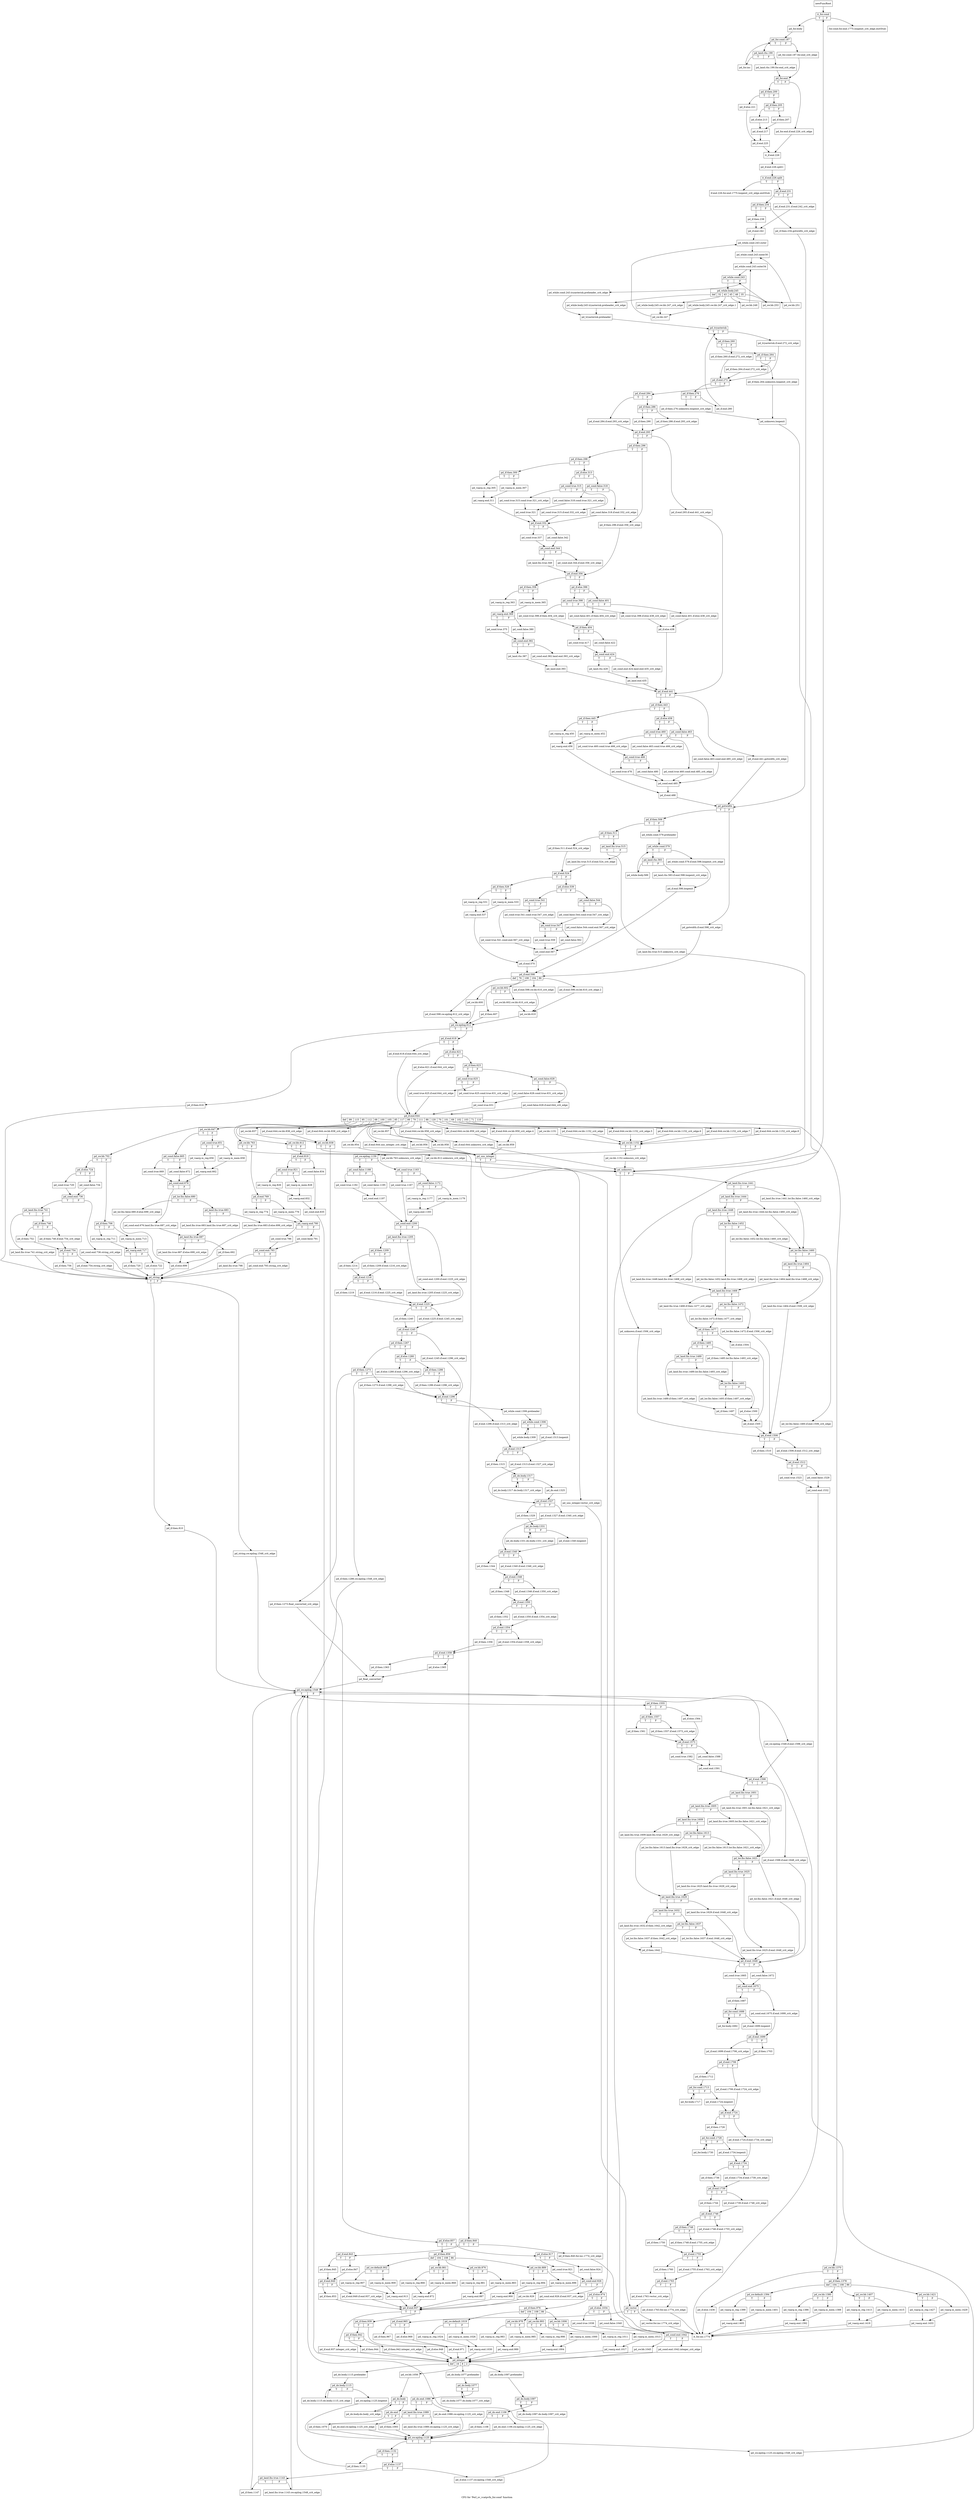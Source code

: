 digraph "CFG for 'Perl_sv_vcatpvfn_for.cond' function" {
	label="CFG for 'Perl_sv_vcatpvfn_for.cond' function";

	Node0x54b6000 [shape=record,label="{newFuncRoot}"];
	Node0x54b6000 -> Node0x54b9890;
	Node0x54b97f0 [shape=record,label="{for.cond.for.end.1775.loopexit_crit_edge.exitStub}"];
	Node0x54b9840 [shape=record,label="{if.end.226.for.end.1775.loopexit_crit_edge.exitStub}"];
	Node0x54b9890 [shape=record,label="{it_for.cond|{<s0>T|<s1>F}}"];
	Node0x54b9890:s0 -> Node0x54b98e0;
	Node0x54b9890:s1 -> Node0x54b97f0;
	Node0x54b98e0 [shape=record,label="{pd_for.body}"];
	Node0x54b98e0 -> Node0x54b9930;
	Node0x54b9930 [shape=record,label="{pd_for.cond.187|{<s0>T|<s1>F}}"];
	Node0x54b9930:s0 -> Node0x54b99d0;
	Node0x54b9930:s1 -> Node0x54b9980;
	Node0x54b9980 [shape=record,label="{pd_for.cond.187.for.end_crit_edge}"];
	Node0x54b9980 -> Node0x54b9a70;
	Node0x54b99d0 [shape=record,label="{pd_land.rhs.190|{<s0>T|<s1>F}}"];
	Node0x54b99d0:s0 -> Node0x54c4b00;
	Node0x54b99d0:s1 -> Node0x54b9a20;
	Node0x54b9a20 [shape=record,label="{pd_land.rhs.190.for.end_crit_edge}"];
	Node0x54b9a20 -> Node0x54b9a70;
	Node0x54b9a70 [shape=record,label="{pd_for.end|{<s0>T|<s1>F}}"];
	Node0x54b9a70:s0 -> Node0x54b9b10;
	Node0x54b9a70:s1 -> Node0x54b9ac0;
	Node0x54b9ac0 [shape=record,label="{pd_for.end.if.end.226_crit_edge}"];
	Node0x54b9ac0 -> Node0x54b9d40;
	Node0x54b9b10 [shape=record,label="{pd_if.then.200|{<s0>T|<s1>F}}"];
	Node0x54b9b10:s0 -> Node0x54b9ca0;
	Node0x54b9b10:s1 -> Node0x54b9b60;
	Node0x54b9b60 [shape=record,label="{pd_if.then.205|{<s0>T|<s1>F}}"];
	Node0x54b9b60:s0 -> Node0x54b9c00;
	Node0x54b9b60:s1 -> Node0x54b9bb0;
	Node0x54b9bb0 [shape=record,label="{pd_if.then.207}"];
	Node0x54b9bb0 -> Node0x54b9c50;
	Node0x54b9c00 [shape=record,label="{pd_if.else.213}"];
	Node0x54b9c00 -> Node0x54b9c50;
	Node0x54b9c50 [shape=record,label="{pd_if.end.217}"];
	Node0x54b9c50 -> Node0x54b9cf0;
	Node0x54b9ca0 [shape=record,label="{pd_if.else.221}"];
	Node0x54b9ca0 -> Node0x54b9cf0;
	Node0x54b9cf0 [shape=record,label="{pd_if.end.225}"];
	Node0x54b9cf0 -> Node0x54b9d40;
	Node0x54b9d40 [shape=record,label="{it_if.end.226}"];
	Node0x54b9d40 -> Node0x688e960;
	Node0x688e960 [shape=record,label="{pd_if.end.226.split1}"];
	Node0x688e960 -> Node0x6e71770;
	Node0x6e71770 [shape=record,label="{it_if.end.226.split|{<s0>T|<s1>F}}"];
	Node0x6e71770:s0 -> Node0x54b9840;
	Node0x6e71770:s1 -> Node0x54b9d90;
	Node0x54b9d90 [shape=record,label="{pd_if.end.231|{<s0>T|<s1>F}}"];
	Node0x54b9d90:s0 -> Node0x54b9e30;
	Node0x54b9d90:s1 -> Node0x54b9de0;
	Node0x54b9de0 [shape=record,label="{pd_if.end.231.if.end.242_crit_edge}"];
	Node0x54b9de0 -> Node0x54b9f20;
	Node0x54b9e30 [shape=record,label="{pd_if.then.234|{<s0>T|<s1>F}}"];
	Node0x54b9e30:s0 -> Node0x54b9ed0;
	Node0x54b9e30:s1 -> Node0x54b9e80;
	Node0x54b9e80 [shape=record,label="{pd_if.then.234.gotwidth_crit_edge}"];
	Node0x54b9e80 -> Node0x54bbcd0;
	Node0x54b9ed0 [shape=record,label="{pd_if.then.238}"];
	Node0x54b9ed0 -> Node0x54b9f20;
	Node0x54b9f20 [shape=record,label="{pd_if.end.242}"];
	Node0x54b9f20 -> Node0x54b9f70;
	Node0x54b9f70 [shape=record,label="{pd_while.cond.243.outer}"];
	Node0x54b9f70 -> Node0x54b9fc0;
	Node0x54b9fc0 [shape=record,label="{pd_while.cond.243.outer30}"];
	Node0x54b9fc0 -> Node0x54ba010;
	Node0x54ba010 [shape=record,label="{pd_while.cond.243.outer34}"];
	Node0x54ba010 -> Node0x54ba060;
	Node0x54ba060 [shape=record,label="{pd_while.cond.243|{<s0>T|<s1>F}}"];
	Node0x54ba060:s0 -> Node0x54ba100;
	Node0x54ba060:s1 -> Node0x54ba0b0;
	Node0x54ba0b0 [shape=record,label="{pd_while.cond.243.tryasterisk.preheader_crit_edge}"];
	Node0x54ba0b0 -> Node0x54ba380;
	Node0x54ba100 [shape=record,label="{pd_while.body.245|{<s0>def|<s1>32|<s2>43|<s3>45|<s4>48|<s5>35}}"];
	Node0x54ba100:s0 -> Node0x54ba330;
	Node0x54ba100:s1 -> Node0x54ba290;
	Node0x54ba100:s2 -> Node0x54ba240;
	Node0x54ba100:s3 -> Node0x54ba1f0;
	Node0x54ba100:s4 -> Node0x54ba1a0;
	Node0x54ba100:s5 -> Node0x54ba150;
	Node0x54ba150 [shape=record,label="{pd_sw.bb.253}"];
	Node0x54ba150 -> Node0x54ba060;
	Node0x54ba1a0 [shape=record,label="{pd_sw.bb.251}"];
	Node0x54ba1a0 -> Node0x54b9fc0;
	Node0x54ba1f0 [shape=record,label="{pd_sw.bb.249}"];
	Node0x54ba1f0 -> Node0x54ba010;
	Node0x54ba240 [shape=record,label="{pd_while.body.245.sw.bb.247_crit_edge.1}"];
	Node0x54ba240 -> Node0x54ba2e0;
	Node0x54ba290 [shape=record,label="{pd_while.body.245.sw.bb.247_crit_edge}"];
	Node0x54ba290 -> Node0x54ba2e0;
	Node0x54ba2e0 [shape=record,label="{pd_sw.bb.247}"];
	Node0x54ba2e0 -> Node0x54b9f70;
	Node0x54ba330 [shape=record,label="{pd_while.body.245.tryasterisk.preheader_crit_edge}"];
	Node0x54ba330 -> Node0x54ba380;
	Node0x54ba380 [shape=record,label="{pd_tryasterisk.preheader}"];
	Node0x54ba380 -> Node0x54ba3d0;
	Node0x54ba3d0 [shape=record,label="{pd_tryasterisk|{<s0>T|<s1>F}}"];
	Node0x54ba3d0:s0 -> Node0x54ba470;
	Node0x54ba3d0:s1 -> Node0x54ba420;
	Node0x54ba420 [shape=record,label="{pd_tryasterisk.if.end.272_crit_edge}"];
	Node0x54ba420 -> Node0x54ba5b0;
	Node0x54ba470 [shape=record,label="{pd_if.then.260|{<s0>T|<s1>F}}"];
	Node0x54ba470:s0 -> Node0x54ba510;
	Node0x54ba470:s1 -> Node0x54ba4c0;
	Node0x54ba4c0 [shape=record,label="{pd_if.then.260.if.end.272_crit_edge}"];
	Node0x54ba4c0 -> Node0x54ba5b0;
	Node0x54ba510 [shape=record,label="{pd_if.then.264|{<s0>T|<s1>F}}"];
	Node0x54ba510:s0 -> Node0x54c3d90;
	Node0x54ba510:s1 -> Node0x54ba560;
	Node0x54ba560 [shape=record,label="{pd_if.then.264.if.end.272_crit_edge}"];
	Node0x54ba560 -> Node0x54ba5b0;
	Node0x54ba5b0 [shape=record,label="{pd_if.end.272|{<s0>T|<s1>F}}"];
	Node0x54ba5b0:s0 -> Node0x54c3ca0;
	Node0x54ba5b0:s1 -> Node0x54ba600;
	Node0x54ba600 [shape=record,label="{pd_if.end.284|{<s0>T|<s1>F}}"];
	Node0x54ba600:s0 -> Node0x54ba740;
	Node0x54ba600:s1 -> Node0x54ba650;
	Node0x54ba650 [shape=record,label="{pd_if.then.286|{<s0>T|<s1>F}}"];
	Node0x54ba650:s0 -> Node0x54ba6f0;
	Node0x54ba650:s1 -> Node0x54ba6a0;
	Node0x54ba6a0 [shape=record,label="{pd_if.then.286.if.end.293_crit_edge}"];
	Node0x54ba6a0 -> Node0x54ba790;
	Node0x54ba6f0 [shape=record,label="{pd_if.then.290}"];
	Node0x54ba6f0 -> Node0x54ba790;
	Node0x54ba740 [shape=record,label="{pd_if.end.284.if.end.293_crit_edge}"];
	Node0x54ba740 -> Node0x54ba790;
	Node0x54ba790 [shape=record,label="{pd_if.end.293|{<s0>T|<s1>F}}"];
	Node0x54ba790:s0 -> Node0x54ba830;
	Node0x54ba790:s1 -> Node0x54ba7e0;
	Node0x54ba7e0 [shape=record,label="{pd_if.end.293.if.end.441_crit_edge}"];
	Node0x54ba7e0 -> Node0x54bb6e0;
	Node0x54ba830 [shape=record,label="{pd_if.then.296|{<s0>T|<s1>F}}"];
	Node0x54ba830:s0 -> Node0x54ba8d0;
	Node0x54ba830:s1 -> Node0x54ba880;
	Node0x54ba880 [shape=record,label="{pd_if.then.296.if.end.356_crit_edge}"];
	Node0x54ba880 -> Node0x54baec0;
	Node0x54ba8d0 [shape=record,label="{pd_if.then.298|{<s0>T|<s1>F}}"];
	Node0x54ba8d0:s0 -> Node0x54baba0;
	Node0x54ba8d0:s1 -> Node0x54ba920;
	Node0x54ba920 [shape=record,label="{pd_if.else.313|{<s0>T|<s1>F}}"];
	Node0x54ba920:s0 -> Node0x54baa60;
	Node0x54ba920:s1 -> Node0x54ba970;
	Node0x54ba970 [shape=record,label="{pd_cond.false.318|{<s0>T|<s1>F}}"];
	Node0x54ba970:s0 -> Node0x54baa10;
	Node0x54ba970:s1 -> Node0x54ba9c0;
	Node0x54ba9c0 [shape=record,label="{pd_cond.false.318.if.end.332_crit_edge}"];
	Node0x54ba9c0 -> Node0x54bace0;
	Node0x54baa10 [shape=record,label="{pd_cond.false.318.cond.true.321_crit_edge}"];
	Node0x54baa10 -> Node0x54bab50;
	Node0x54baa60 [shape=record,label="{pd_cond.true.315|{<s0>T|<s1>F}}"];
	Node0x54baa60:s0 -> Node0x54bab00;
	Node0x54baa60:s1 -> Node0x54baab0;
	Node0x54baab0 [shape=record,label="{pd_cond.true.315.if.end.332_crit_edge}"];
	Node0x54baab0 -> Node0x54bace0;
	Node0x54bab00 [shape=record,label="{pd_cond.true.315.cond.true.321_crit_edge}"];
	Node0x54bab00 -> Node0x54bab50;
	Node0x54bab50 [shape=record,label="{pd_cond.true.321}"];
	Node0x54bab50 -> Node0x54bace0;
	Node0x54baba0 [shape=record,label="{pd_if.then.300|{<s0>T|<s1>F}}"];
	Node0x54baba0:s0 -> Node0x54bac40;
	Node0x54baba0:s1 -> Node0x54babf0;
	Node0x54babf0 [shape=record,label="{pd_vaarg.in_mem.307}"];
	Node0x54babf0 -> Node0x54bac90;
	Node0x54bac40 [shape=record,label="{pd_vaarg.in_reg.305}"];
	Node0x54bac40 -> Node0x54bac90;
	Node0x54bac90 [shape=record,label="{pd_vaarg.end.311}"];
	Node0x54bac90 -> Node0x54bace0;
	Node0x54bace0 [shape=record,label="{pd_if.end.332|{<s0>T|<s1>F}}"];
	Node0x54bace0:s0 -> Node0x54bad80;
	Node0x54bace0:s1 -> Node0x54bad30;
	Node0x54bad30 [shape=record,label="{pd_cond.false.342}"];
	Node0x54bad30 -> Node0x54badd0;
	Node0x54bad80 [shape=record,label="{pd_cond.true.337}"];
	Node0x54bad80 -> Node0x54badd0;
	Node0x54badd0 [shape=record,label="{pd_cond.end.344|{<s0>T|<s1>F}}"];
	Node0x54badd0:s0 -> Node0x54bae70;
	Node0x54badd0:s1 -> Node0x54bae20;
	Node0x54bae20 [shape=record,label="{pd_cond.end.344.if.end.356_crit_edge}"];
	Node0x54bae20 -> Node0x54baec0;
	Node0x54bae70 [shape=record,label="{pd_land.lhs.true.349}"];
	Node0x54bae70 -> Node0x54baec0;
	Node0x54baec0 [shape=record,label="{pd_if.end.356|{<s0>T|<s1>F}}"];
	Node0x54baec0:s0 -> Node0x54bb3c0;
	Node0x54baec0:s1 -> Node0x54baf10;
	Node0x54baf10 [shape=record,label="{pd_if.else.396|{<s0>T|<s1>F}}"];
	Node0x54baf10:s0 -> Node0x54bb050;
	Node0x54baf10:s1 -> Node0x54baf60;
	Node0x54baf60 [shape=record,label="{pd_cond.false.401|{<s0>T|<s1>F}}"];
	Node0x54baf60:s0 -> Node0x54bb000;
	Node0x54baf60:s1 -> Node0x54bafb0;
	Node0x54bafb0 [shape=record,label="{pd_cond.false.401.if.else.438_crit_edge}"];
	Node0x54bafb0 -> Node0x54bb0f0;
	Node0x54bb000 [shape=record,label="{pd_cond.false.401.if.then.404_crit_edge}"];
	Node0x54bb000 -> Node0x54bb190;
	Node0x54bb050 [shape=record,label="{pd_cond.true.398|{<s0>T|<s1>F}}"];
	Node0x54bb050:s0 -> Node0x54bb140;
	Node0x54bb050:s1 -> Node0x54bb0a0;
	Node0x54bb0a0 [shape=record,label="{pd_cond.true.398.if.else.438_crit_edge}"];
	Node0x54bb0a0 -> Node0x54bb0f0;
	Node0x54bb0f0 [shape=record,label="{pd_if.else.438}"];
	Node0x54bb0f0 -> Node0x54bb6e0;
	Node0x54bb140 [shape=record,label="{pd_cond.true.398.if.then.404_crit_edge}"];
	Node0x54bb140 -> Node0x54bb190;
	Node0x54bb190 [shape=record,label="{pd_if.then.404|{<s0>T|<s1>F}}"];
	Node0x54bb190:s0 -> Node0x54bb230;
	Node0x54bb190:s1 -> Node0x54bb1e0;
	Node0x54bb1e0 [shape=record,label="{pd_cond.false.422}"];
	Node0x54bb1e0 -> Node0x54bb280;
	Node0x54bb230 [shape=record,label="{pd_cond.true.417}"];
	Node0x54bb230 -> Node0x54bb280;
	Node0x54bb280 [shape=record,label="{pd_cond.end.424|{<s0>T|<s1>F}}"];
	Node0x54bb280:s0 -> Node0x54bb320;
	Node0x54bb280:s1 -> Node0x54bb2d0;
	Node0x54bb2d0 [shape=record,label="{pd_cond.end.424.land.end.435_crit_edge}"];
	Node0x54bb2d0 -> Node0x54bb370;
	Node0x54bb320 [shape=record,label="{pd_land.rhs.429}"];
	Node0x54bb320 -> Node0x54bb370;
	Node0x54bb370 [shape=record,label="{pd_land.end.435}"];
	Node0x54bb370 -> Node0x54bb6e0;
	Node0x54bb3c0 [shape=record,label="{pd_if.then.358|{<s0>T|<s1>F}}"];
	Node0x54bb3c0:s0 -> Node0x54bb460;
	Node0x54bb3c0:s1 -> Node0x54bb410;
	Node0x54bb410 [shape=record,label="{pd_vaarg.in_mem.365}"];
	Node0x54bb410 -> Node0x54bb4b0;
	Node0x54bb460 [shape=record,label="{pd_vaarg.in_reg.363}"];
	Node0x54bb460 -> Node0x54bb4b0;
	Node0x54bb4b0 [shape=record,label="{pd_vaarg.end.369|{<s0>T|<s1>F}}"];
	Node0x54bb4b0:s0 -> Node0x54bb550;
	Node0x54bb4b0:s1 -> Node0x54bb500;
	Node0x54bb500 [shape=record,label="{pd_cond.false.380}"];
	Node0x54bb500 -> Node0x54bb5a0;
	Node0x54bb550 [shape=record,label="{pd_cond.true.375}"];
	Node0x54bb550 -> Node0x54bb5a0;
	Node0x54bb5a0 [shape=record,label="{pd_cond.end.382|{<s0>T|<s1>F}}"];
	Node0x54bb5a0:s0 -> Node0x54bb640;
	Node0x54bb5a0:s1 -> Node0x54bb5f0;
	Node0x54bb5f0 [shape=record,label="{pd_cond.end.382.land.end.393_crit_edge}"];
	Node0x54bb5f0 -> Node0x54bb690;
	Node0x54bb640 [shape=record,label="{pd_land.rhs.387}"];
	Node0x54bb640 -> Node0x54bb690;
	Node0x54bb690 [shape=record,label="{pd_land.end.393}"];
	Node0x54bb690 -> Node0x54bb6e0;
	Node0x54bb6e0 [shape=record,label="{pd_if.end.441|{<s0>T|<s1>F}}"];
	Node0x54bb6e0:s0 -> Node0x54bb780;
	Node0x54bb6e0:s1 -> Node0x54bb730;
	Node0x54bb730 [shape=record,label="{pd_if.end.441.gotwidth_crit_edge}"];
	Node0x54bb730 -> Node0x54bbcd0;
	Node0x54bb780 [shape=record,label="{pd_if.then.443|{<s0>T|<s1>F}}"];
	Node0x54bb780:s0 -> Node0x54bbb40;
	Node0x54bb780:s1 -> Node0x54bb7d0;
	Node0x54bb7d0 [shape=record,label="{pd_if.else.458|{<s0>T|<s1>F}}"];
	Node0x54bb7d0:s0 -> Node0x54bb910;
	Node0x54bb7d0:s1 -> Node0x54bb820;
	Node0x54bb820 [shape=record,label="{pd_cond.false.463|{<s0>T|<s1>F}}"];
	Node0x54bb820:s0 -> Node0x54bb8c0;
	Node0x54bb820:s1 -> Node0x54bb870;
	Node0x54bb870 [shape=record,label="{pd_cond.false.463.cond.end.485_crit_edge}"];
	Node0x54bb870 -> Node0x54bbaf0;
	Node0x54bb8c0 [shape=record,label="{pd_cond.false.463.cond.true.466_crit_edge}"];
	Node0x54bb8c0 -> Node0x54bba00;
	Node0x54bb910 [shape=record,label="{pd_cond.true.460|{<s0>T|<s1>F}}"];
	Node0x54bb910:s0 -> Node0x54bb9b0;
	Node0x54bb910:s1 -> Node0x54bb960;
	Node0x54bb960 [shape=record,label="{pd_cond.true.460.cond.end.485_crit_edge}"];
	Node0x54bb960 -> Node0x54bbaf0;
	Node0x54bb9b0 [shape=record,label="{pd_cond.true.460.cond.true.466_crit_edge}"];
	Node0x54bb9b0 -> Node0x54bba00;
	Node0x54bba00 [shape=record,label="{pd_cond.true.466|{<s0>T|<s1>F}}"];
	Node0x54bba00:s0 -> Node0x54bbaa0;
	Node0x54bba00:s1 -> Node0x54bba50;
	Node0x54bba50 [shape=record,label="{pd_cond.false.480}"];
	Node0x54bba50 -> Node0x54bbaf0;
	Node0x54bbaa0 [shape=record,label="{pd_cond.true.478}"];
	Node0x54bbaa0 -> Node0x54bbaf0;
	Node0x54bbaf0 [shape=record,label="{pd_cond.end.485}"];
	Node0x54bbaf0 -> Node0x54bbc80;
	Node0x54bbb40 [shape=record,label="{pd_if.then.445|{<s0>T|<s1>F}}"];
	Node0x54bbb40:s0 -> Node0x54bbbe0;
	Node0x54bbb40:s1 -> Node0x54bbb90;
	Node0x54bbb90 [shape=record,label="{pd_vaarg.in_mem.452}"];
	Node0x54bbb90 -> Node0x54bbc30;
	Node0x54bbbe0 [shape=record,label="{pd_vaarg.in_reg.450}"];
	Node0x54bbbe0 -> Node0x54bbc30;
	Node0x54bbc30 [shape=record,label="{pd_vaarg.end.456}"];
	Node0x54bbc30 -> Node0x54bbc80;
	Node0x54bbc80 [shape=record,label="{pd_if.end.488}"];
	Node0x54bbc80 -> Node0x54bbcd0;
	Node0x54bbcd0 [shape=record,label="{pd_gotwidth|{<s0>T|<s1>F}}"];
	Node0x54bbcd0:s0 -> Node0x54bbd70;
	Node0x54bbcd0:s1 -> Node0x54bbd20;
	Node0x54bbd20 [shape=record,label="{pd_gotwidth.if.end.598_crit_edge}"];
	Node0x54bbd20 -> Node0x54bc6d0;
	Node0x54bbd70 [shape=record,label="{pd_if.then.506|{<s0>T|<s1>F}}"];
	Node0x54bbd70:s0 -> Node0x54bbff0;
	Node0x54bbd70:s1 -> Node0x54bbdc0;
	Node0x54bbdc0 [shape=record,label="{pd_while.cond.579.preheader}"];
	Node0x54bbdc0 -> Node0x54bbe10;
	Node0x54bbe10 [shape=record,label="{pd_while.cond.579|{<s0>T|<s1>F}}"];
	Node0x54bbe10:s0 -> Node0x54bbeb0;
	Node0x54bbe10:s1 -> Node0x54bbe60;
	Node0x54bbe60 [shape=record,label="{pd_while.cond.579.if.end.598.loopexit_crit_edge}"];
	Node0x54bbe60 -> Node0x54bbf50;
	Node0x54bbeb0 [shape=record,label="{pd_land.rhs.583|{<s0>T|<s1>F}}"];
	Node0x54bbeb0:s0 -> Node0x54bbfa0;
	Node0x54bbeb0:s1 -> Node0x54bbf00;
	Node0x54bbf00 [shape=record,label="{pd_land.rhs.583.if.end.598.loopexit_crit_edge}"];
	Node0x54bbf00 -> Node0x54bbf50;
	Node0x54bbf50 [shape=record,label="{pd_if.end.598.loopexit}"];
	Node0x54bbf50 -> Node0x54bc6d0;
	Node0x54bbfa0 [shape=record,label="{pd_while.body.589}"];
	Node0x54bbfa0 -> Node0x54bbe10;
	Node0x54bbff0 [shape=record,label="{pd_if.then.511|{<s0>T|<s1>F}}"];
	Node0x54bbff0:s0 -> Node0x54bc130;
	Node0x54bbff0:s1 -> Node0x54bc040;
	Node0x54bc040 [shape=record,label="{pd_land.lhs.true.515|{<s0>T|<s1>F}}"];
	Node0x54bc040:s0 -> Node0x54bc0e0;
	Node0x54bc040:s1 -> Node0x54bc090;
	Node0x54bc090 [shape=record,label="{pd_land.lhs.true.515.if.end.524_crit_edge}"];
	Node0x54bc090 -> Node0x54bc180;
	Node0x54bc0e0 [shape=record,label="{pd_land.lhs.true.515.unknown_crit_edge}"];
	Node0x54bc0e0 -> Node0x54c3e30;
	Node0x54bc130 [shape=record,label="{pd_if.then.511.if.end.524_crit_edge}"];
	Node0x54bc130 -> Node0x54bc180;
	Node0x54bc180 [shape=record,label="{pd_if.end.524|{<s0>T|<s1>F}}"];
	Node0x54bc180:s0 -> Node0x54bc540;
	Node0x54bc180:s1 -> Node0x54bc1d0;
	Node0x54bc1d0 [shape=record,label="{pd_if.else.539|{<s0>T|<s1>F}}"];
	Node0x54bc1d0:s0 -> Node0x54bc310;
	Node0x54bc1d0:s1 -> Node0x54bc220;
	Node0x54bc220 [shape=record,label="{pd_cond.false.544|{<s0>T|<s1>F}}"];
	Node0x54bc220:s0 -> Node0x54bc2c0;
	Node0x54bc220:s1 -> Node0x54bc270;
	Node0x54bc270 [shape=record,label="{pd_cond.false.544.cond.end.567_crit_edge}"];
	Node0x54bc270 -> Node0x54bc4f0;
	Node0x54bc2c0 [shape=record,label="{pd_cond.false.544.cond.true.547_crit_edge}"];
	Node0x54bc2c0 -> Node0x54bc400;
	Node0x54bc310 [shape=record,label="{pd_cond.true.541|{<s0>T|<s1>F}}"];
	Node0x54bc310:s0 -> Node0x54bc3b0;
	Node0x54bc310:s1 -> Node0x54bc360;
	Node0x54bc360 [shape=record,label="{pd_cond.true.541.cond.end.567_crit_edge}"];
	Node0x54bc360 -> Node0x54bc4f0;
	Node0x54bc3b0 [shape=record,label="{pd_cond.true.541.cond.true.547_crit_edge}"];
	Node0x54bc3b0 -> Node0x54bc400;
	Node0x54bc400 [shape=record,label="{pd_cond.true.547|{<s0>T|<s1>F}}"];
	Node0x54bc400:s0 -> Node0x54bc4a0;
	Node0x54bc400:s1 -> Node0x54bc450;
	Node0x54bc450 [shape=record,label="{pd_cond.false.562}"];
	Node0x54bc450 -> Node0x54bc4f0;
	Node0x54bc4a0 [shape=record,label="{pd_cond.true.559}"];
	Node0x54bc4a0 -> Node0x54bc4f0;
	Node0x54bc4f0 [shape=record,label="{pd_cond.end.567}"];
	Node0x54bc4f0 -> Node0x54bc680;
	Node0x54bc540 [shape=record,label="{pd_if.then.526|{<s0>T|<s1>F}}"];
	Node0x54bc540:s0 -> Node0x54bc5e0;
	Node0x54bc540:s1 -> Node0x54bc590;
	Node0x54bc590 [shape=record,label="{pd_vaarg.in_mem.533}"];
	Node0x54bc590 -> Node0x54bc630;
	Node0x54bc5e0 [shape=record,label="{pd_vaarg.in_reg.531}"];
	Node0x54bc5e0 -> Node0x54bc630;
	Node0x54bc630 [shape=record,label="{pd_vaarg.end.537}"];
	Node0x54bc630 -> Node0x54bc680;
	Node0x54bc680 [shape=record,label="{pd_if.end.570}"];
	Node0x54bc680 -> Node0x54bc6d0;
	Node0x54bc6d0 [shape=record,label="{pd_if.end.598|{<s0>def|<s1>76|<s2>108|<s3>104|<s4>86}}"];
	Node0x54bc6d0:s0 -> Node0x54bc950;
	Node0x54bc6d0:s1 -> Node0x54bc900;
	Node0x54bc6d0:s2 -> Node0x54bc7c0;
	Node0x54bc6d0:s3 -> Node0x54bc770;
	Node0x54bc6d0:s4 -> Node0x54bc720;
	Node0x54bc720 [shape=record,label="{pd_if.end.598.sw.bb.610_crit_edge.2}"];
	Node0x54bc720 -> Node0x54bc860;
	Node0x54bc770 [shape=record,label="{pd_if.end.598.sw.bb.610_crit_edge}"];
	Node0x54bc770 -> Node0x54bc860;
	Node0x54bc7c0 [shape=record,label="{pd_sw.bb.602|{<s0>T|<s1>F}}"];
	Node0x54bc7c0:s0 -> Node0x54bc8b0;
	Node0x54bc7c0:s1 -> Node0x54bc810;
	Node0x54bc810 [shape=record,label="{pd_sw.bb.602.sw.bb.610_crit_edge}"];
	Node0x54bc810 -> Node0x54bc860;
	Node0x54bc860 [shape=record,label="{pd_sw.bb.610}"];
	Node0x54bc860 -> Node0x54bc9a0;
	Node0x54bc8b0 [shape=record,label="{pd_if.then.607}"];
	Node0x54bc8b0 -> Node0x54bc9a0;
	Node0x54bc900 [shape=record,label="{pd_sw.bb.600}"];
	Node0x54bc900 -> Node0x54bc9a0;
	Node0x54bc950 [shape=record,label="{pd_if.end.598.sw.epilog.612_crit_edge}"];
	Node0x54bc950 -> Node0x54bc9a0;
	Node0x54bc9a0 [shape=record,label="{pd_sw.epilog.612|{<s0>T|<s1>F}}"];
	Node0x54bc9a0:s0 -> Node0x54c1720;
	Node0x54bc9a0:s1 -> Node0x54bc9f0;
	Node0x54bc9f0 [shape=record,label="{pd_if.end.618|{<s0>T|<s1>F}}"];
	Node0x54bc9f0:s0 -> Node0x54bcd60;
	Node0x54bc9f0:s1 -> Node0x54bca40;
	Node0x54bca40 [shape=record,label="{pd_if.else.621|{<s0>T|<s1>F}}"];
	Node0x54bca40:s0 -> Node0x54bcd10;
	Node0x54bca40:s1 -> Node0x54bca90;
	Node0x54bca90 [shape=record,label="{pd_if.then.623|{<s0>T|<s1>F}}"];
	Node0x54bca90:s0 -> Node0x54bcbd0;
	Node0x54bca90:s1 -> Node0x54bcae0;
	Node0x54bcae0 [shape=record,label="{pd_cond.false.628|{<s0>T|<s1>F}}"];
	Node0x54bcae0:s0 -> Node0x54bcb80;
	Node0x54bcae0:s1 -> Node0x54bcb30;
	Node0x54bcb30 [shape=record,label="{pd_cond.false.628.if.end.644_crit_edge}"];
	Node0x54bcb30 -> Node0x54bcdb0;
	Node0x54bcb80 [shape=record,label="{pd_cond.false.628.cond.true.631_crit_edge}"];
	Node0x54bcb80 -> Node0x54bccc0;
	Node0x54bcbd0 [shape=record,label="{pd_cond.true.625|{<s0>T|<s1>F}}"];
	Node0x54bcbd0:s0 -> Node0x54bcc70;
	Node0x54bcbd0:s1 -> Node0x54bcc20;
	Node0x54bcc20 [shape=record,label="{pd_cond.true.625.if.end.644_crit_edge}"];
	Node0x54bcc20 -> Node0x54bcdb0;
	Node0x54bcc70 [shape=record,label="{pd_cond.true.625.cond.true.631_crit_edge}"];
	Node0x54bcc70 -> Node0x54bccc0;
	Node0x54bccc0 [shape=record,label="{pd_cond.true.631}"];
	Node0x54bccc0 -> Node0x54bcdb0;
	Node0x54bcd10 [shape=record,label="{pd_if.else.621.if.end.644_crit_edge}"];
	Node0x54bcd10 -> Node0x54bcdb0;
	Node0x54bcd60 [shape=record,label="{pd_if.end.618.if.end.644_crit_edge}"];
	Node0x54bcd60 -> Node0x54bcdb0;
	Node0x54bcdb0 [shape=record,label="{pd_if.end.644|{<s0>def|<s1>99|<s2>115|<s3>95|<s4>112|<s5>68|<s6>100|<s7>105|<s8>85|<s9>117|<s10>98|<s11>79|<s12>111|<s13>88|<s14>120|<s15>70|<s16>101|<s17>69|<s18>102|<s19>103|<s20>71|<s21>110}}"];
	Node0x54bcdb0:s0 -> Node0x54c16d0;
	Node0x54bcdb0:s1 -> Node0x54c10e0;
	Node0x54bcdb0:s2 -> Node0x54c0aa0;
	Node0x54bcdb0:s3 -> Node0x54c0730;
	Node0x54bcdb0:s4 -> Node0x54c0460;
	Node0x54bcdb0:s5 -> Node0x54bf790;
	Node0x54bcdb0:s6 -> Node0x54bf740;
	Node0x54bcdb0:s7 -> Node0x54bf6f0;
	Node0x54bcdb0:s8 -> Node0x54bee80;
	Node0x54bcdb0:s9 -> Node0x54bee30;
	Node0x54bcdb0:s10 -> Node0x54bede0;
	Node0x54bcdb0:s11 -> Node0x54bed40;
	Node0x54bcdb0:s12 -> Node0x54becf0;
	Node0x54bcdb0:s13 -> Node0x54bec50;
	Node0x54bcdb0:s14 -> Node0x54bec00;
	Node0x54bcdb0:s15 -> Node0x54bd580;
	Node0x54bcdb0:s16 -> Node0x54bd530;
	Node0x54bcdb0:s17 -> Node0x54bd4e0;
	Node0x54bcdb0:s18 -> Node0x54bd490;
	Node0x54bcdb0:s19 -> Node0x54bd440;
	Node0x54bcdb0:s20 -> Node0x54bd3f0;
	Node0x54bcdb0:s21 -> Node0x54bce00;
	Node0x54bce00 [shape=record,label="{pd_sw.bb.1370|{<s0>T|<s1>F}}"];
	Node0x54bce00:s0 -> Node0x54bd3a0;
	Node0x54bce00:s1 -> Node0x54bce50;
	Node0x54bce50 [shape=record,label="{pd_if.then.1378|{<s0>def|<s1>104|<s2>108|<s3>86}}"];
	Node0x54bce50:s0 -> Node0x54bd260;
	Node0x54bce50:s1 -> Node0x54bd120;
	Node0x54bce50:s2 -> Node0x54bcfe0;
	Node0x54bce50:s3 -> Node0x54bcea0;
	Node0x54bcea0 [shape=record,label="{pd_sw.bb.1421|{<s0>T|<s1>F}}"];
	Node0x54bcea0:s0 -> Node0x54bcf40;
	Node0x54bcea0:s1 -> Node0x54bcef0;
	Node0x54bcef0 [shape=record,label="{pd_vaarg.in_mem.1429}"];
	Node0x54bcef0 -> Node0x54bcf90;
	Node0x54bcf40 [shape=record,label="{pd_vaarg.in_reg.1427}"];
	Node0x54bcf40 -> Node0x54bcf90;
	Node0x54bcf90 [shape=record,label="{pd_vaarg.end.1433}"];
	Node0x54bcf90 -> Node0x54c4ab0;
	Node0x54bcfe0 [shape=record,label="{pd_sw.bb.1407|{<s0>T|<s1>F}}"];
	Node0x54bcfe0:s0 -> Node0x54bd080;
	Node0x54bcfe0:s1 -> Node0x54bd030;
	Node0x54bd030 [shape=record,label="{pd_vaarg.in_mem.1415}"];
	Node0x54bd030 -> Node0x54bd0d0;
	Node0x54bd080 [shape=record,label="{pd_vaarg.in_reg.1413}"];
	Node0x54bd080 -> Node0x54bd0d0;
	Node0x54bd0d0 [shape=record,label="{pd_vaarg.end.1419}"];
	Node0x54bd0d0 -> Node0x54c4ab0;
	Node0x54bd120 [shape=record,label="{pd_sw.bb.1380|{<s0>T|<s1>F}}"];
	Node0x54bd120:s0 -> Node0x54bd1c0;
	Node0x54bd120:s1 -> Node0x54bd170;
	Node0x54bd170 [shape=record,label="{pd_vaarg.in_mem.1388}"];
	Node0x54bd170 -> Node0x54bd210;
	Node0x54bd1c0 [shape=record,label="{pd_vaarg.in_reg.1386}"];
	Node0x54bd1c0 -> Node0x54bd210;
	Node0x54bd210 [shape=record,label="{pd_vaarg.end.1392}"];
	Node0x54bd210 -> Node0x54c4ab0;
	Node0x54bd260 [shape=record,label="{pd_sw.default.1394|{<s0>T|<s1>F}}"];
	Node0x54bd260:s0 -> Node0x54bd300;
	Node0x54bd260:s1 -> Node0x54bd2b0;
	Node0x54bd2b0 [shape=record,label="{pd_vaarg.in_mem.1401}"];
	Node0x54bd2b0 -> Node0x54bd350;
	Node0x54bd300 [shape=record,label="{pd_vaarg.in_reg.1399}"];
	Node0x54bd300 -> Node0x54bd350;
	Node0x54bd350 [shape=record,label="{pd_vaarg.end.1405}"];
	Node0x54bd350 -> Node0x54c4ab0;
	Node0x54bd3a0 [shape=record,label="{pd_if.else.1436}"];
	Node0x54bd3a0 -> Node0x54c4ab0;
	Node0x54bd3f0 [shape=record,label="{pd_if.end.644.sw.bb.1152_crit_edge.8}"];
	Node0x54bd3f0 -> Node0x54bd5d0;
	Node0x54bd440 [shape=record,label="{pd_if.end.644.sw.bb.1152_crit_edge.7}"];
	Node0x54bd440 -> Node0x54bd5d0;
	Node0x54bd490 [shape=record,label="{pd_if.end.644.sw.bb.1152_crit_edge.6}"];
	Node0x54bd490 -> Node0x54bd5d0;
	Node0x54bd4e0 [shape=record,label="{pd_if.end.644.sw.bb.1152_crit_edge.5}"];
	Node0x54bd4e0 -> Node0x54bd5d0;
	Node0x54bd530 [shape=record,label="{pd_if.end.644.sw.bb.1152_crit_edge}"];
	Node0x54bd530 -> Node0x54bd5d0;
	Node0x54bd580 [shape=record,label="{pd_sw.bb.1151}"];
	Node0x54bd580 -> Node0x54bd5d0;
	Node0x54bd5d0 [shape=record,label="{pd_sw.bb.1152|{<s0>T|<s1>F}}"];
	Node0x54bd5d0:s0 -> Node0x54bebb0;
	Node0x54bd5d0:s1 -> Node0x54bd620;
	Node0x54bd620 [shape=record,label="{pd_sw.epilog.1159|{<s0>T|<s1>F}}"];
	Node0x54bd620:s0 -> Node0x54bd850;
	Node0x54bd620:s1 -> Node0x54bd670;
	Node0x54bd670 [shape=record,label="{pd_cond.true.1163|{<s0>T|<s1>F}}"];
	Node0x54bd670:s0 -> Node0x54bd800;
	Node0x54bd670:s1 -> Node0x54bd6c0;
	Node0x54bd6c0 [shape=record,label="{pd_cond.false.1172|{<s0>T|<s1>F}}"];
	Node0x54bd6c0:s0 -> Node0x54bd760;
	Node0x54bd6c0:s1 -> Node0x54bd710;
	Node0x54bd710 [shape=record,label="{pd_vaarg.in_mem.1179}"];
	Node0x54bd710 -> Node0x54bd7b0;
	Node0x54bd760 [shape=record,label="{pd_vaarg.in_reg.1177}"];
	Node0x54bd760 -> Node0x54bd7b0;
	Node0x54bd7b0 [shape=record,label="{pd_vaarg.end.1183}"];
	Node0x54bd7b0 -> Node0x54bd990;
	Node0x54bd800 [shape=record,label="{pd_cond.true.1167}"];
	Node0x54bd800 -> Node0x54bd990;
	Node0x54bd850 [shape=record,label="{pd_cond.false.1188|{<s0>T|<s1>F}}"];
	Node0x54bd850:s0 -> Node0x54bd8f0;
	Node0x54bd850:s1 -> Node0x54bd8a0;
	Node0x54bd8a0 [shape=record,label="{pd_cond.false.1195}"];
	Node0x54bd8a0 -> Node0x54bd940;
	Node0x54bd8f0 [shape=record,label="{pd_cond.true.1192}"];
	Node0x54bd8f0 -> Node0x54bd940;
	Node0x54bd940 [shape=record,label="{pd_cond.end.1197}"];
	Node0x54bd940 -> Node0x54bd990;
	Node0x54bd990 [shape=record,label="{pd_cond.end.1200|{<s0>T|<s1>F}}"];
	Node0x54bd990:s0 -> Node0x54bda30;
	Node0x54bd990:s1 -> Node0x54bd9e0;
	Node0x54bd9e0 [shape=record,label="{pd_cond.end.1200.if.end.1225_crit_edge}"];
	Node0x54bd9e0 -> Node0x54bdcb0;
	Node0x54bda30 [shape=record,label="{pd_land.lhs.true.1205|{<s0>T|<s1>F}}"];
	Node0x54bda30:s0 -> Node0x54bdad0;
	Node0x54bda30:s1 -> Node0x54bda80;
	Node0x54bda80 [shape=record,label="{pd_land.lhs.true.1205.if.end.1225_crit_edge}"];
	Node0x54bda80 -> Node0x54bdcb0;
	Node0x54bdad0 [shape=record,label="{pd_if.then.1209|{<s0>T|<s1>F}}"];
	Node0x54bdad0:s0 -> Node0x54bdb70;
	Node0x54bdad0:s1 -> Node0x54bdb20;
	Node0x54bdb20 [shape=record,label="{pd_if.then.1209.if.end.1216_crit_edge}"];
	Node0x54bdb20 -> Node0x54bdbc0;
	Node0x54bdb70 [shape=record,label="{pd_if.then.1214}"];
	Node0x54bdb70 -> Node0x54bdbc0;
	Node0x54bdbc0 [shape=record,label="{pd_if.end.1216|{<s0>T|<s1>F}}"];
	Node0x54bdbc0:s0 -> Node0x54bdc60;
	Node0x54bdbc0:s1 -> Node0x54bdc10;
	Node0x54bdc10 [shape=record,label="{pd_if.end.1216.if.end.1225_crit_edge}"];
	Node0x54bdc10 -> Node0x54bdcb0;
	Node0x54bdc60 [shape=record,label="{pd_if.then.1219}"];
	Node0x54bdc60 -> Node0x54bdcb0;
	Node0x54bdcb0 [shape=record,label="{pd_if.end.1225|{<s0>T|<s1>F}}"];
	Node0x54bdcb0:s0 -> Node0x54bdd50;
	Node0x54bdcb0:s1 -> Node0x54bdd00;
	Node0x54bdd00 [shape=record,label="{pd_if.end.1225.if.end.1245_crit_edge}"];
	Node0x54bdd00 -> Node0x54bdda0;
	Node0x54bdd50 [shape=record,label="{pd_if.then.1240}"];
	Node0x54bdd50 -> Node0x54bdda0;
	Node0x54bdda0 [shape=record,label="{pd_if.end.1245|{<s0>T|<s1>F}}"];
	Node0x54bdda0:s0 -> Node0x54bde40;
	Node0x54bdda0:s1 -> Node0x54bddf0;
	Node0x54bddf0 [shape=record,label="{pd_if.end.1245.if.end.1296_crit_edge}"];
	Node0x54bddf0 -> Node0x54be0c0;
	Node0x54bde40 [shape=record,label="{pd_if.then.1267|{<s0>T|<s1>F}}"];
	Node0x54bde40:s0 -> Node0x54be020;
	Node0x54bde40:s1 -> Node0x54bde90;
	Node0x54bde90 [shape=record,label="{pd_if.else.1280|{<s0>T|<s1>F}}"];
	Node0x54bde90:s0 -> Node0x54bdfd0;
	Node0x54bde90:s1 -> Node0x54bdee0;
	Node0x54bdee0 [shape=record,label="{pd_if.then.1286|{<s0>T|<s1>F}}"];
	Node0x54bdee0:s0 -> Node0x54bdf80;
	Node0x54bdee0:s1 -> Node0x54bdf30;
	Node0x54bdf30 [shape=record,label="{pd_if.then.1286.if.end.1296_crit_edge}"];
	Node0x54bdf30 -> Node0x54be0c0;
	Node0x54bdf80 [shape=record,label="{pd_if.then.1286.sw.epilog.1548_crit_edge}"];
	Node0x54bdf80 -> Node0x54c1860;
	Node0x54bdfd0 [shape=record,label="{pd_if.else.1280.if.end.1296_crit_edge}"];
	Node0x54bdfd0 -> Node0x54be0c0;
	Node0x54be020 [shape=record,label="{pd_if.then.1273|{<s0>T|<s1>F}}"];
	Node0x54be020:s0 -> Node0x54beb10;
	Node0x54be020:s1 -> Node0x54be070;
	Node0x54be070 [shape=record,label="{pd_if.then.1273.if.end.1296_crit_edge}"];
	Node0x54be070 -> Node0x54be0c0;
	Node0x54be0c0 [shape=record,label="{pd_if.end.1296|{<s0>T|<s1>F}}"];
	Node0x54be0c0:s0 -> Node0x54be160;
	Node0x54be0c0:s1 -> Node0x54be110;
	Node0x54be110 [shape=record,label="{pd_if.end.1296.if.end.1313_crit_edge}"];
	Node0x54be110 -> Node0x54be250;
	Node0x54be160 [shape=record,label="{pd_while.cond.1306.preheader}"];
	Node0x54be160 -> Node0x54be1b0;
	Node0x54be1b0 [shape=record,label="{pd_while.cond.1306|{<s0>T|<s1>F}}"];
	Node0x54be1b0:s0 -> Node0x54beac0;
	Node0x54be1b0:s1 -> Node0x54be200;
	Node0x54be200 [shape=record,label="{pd_if.end.1313.loopexit}"];
	Node0x54be200 -> Node0x54be250;
	Node0x54be250 [shape=record,label="{pd_if.end.1313|{<s0>T|<s1>F}}"];
	Node0x54be250:s0 -> Node0x54be2f0;
	Node0x54be250:s1 -> Node0x54be2a0;
	Node0x54be2a0 [shape=record,label="{pd_if.end.1313.if.end.1327_crit_edge}"];
	Node0x54be2a0 -> Node0x54be3e0;
	Node0x54be2f0 [shape=record,label="{pd_if.then.1315}"];
	Node0x54be2f0 -> Node0x54be340;
	Node0x54be340 [shape=record,label="{pd_do.body.1317|{<s0>T|<s1>F}}"];
	Node0x54be340:s0 -> Node0x54bea70;
	Node0x54be340:s1 -> Node0x54be390;
	Node0x54be390 [shape=record,label="{pd_do.end.1325}"];
	Node0x54be390 -> Node0x54be3e0;
	Node0x54be3e0 [shape=record,label="{pd_if.end.1327|{<s0>T|<s1>F}}"];
	Node0x54be3e0:s0 -> Node0x54be480;
	Node0x54be3e0:s1 -> Node0x54be430;
	Node0x54be430 [shape=record,label="{pd_if.end.1327.if.end.1340_crit_edge}"];
	Node0x54be430 -> Node0x54be570;
	Node0x54be480 [shape=record,label="{pd_if.then.1329}"];
	Node0x54be480 -> Node0x54be4d0;
	Node0x54be4d0 [shape=record,label="{pd_do.body.1331|{<s0>T|<s1>F}}"];
	Node0x54be4d0:s0 -> Node0x54bea20;
	Node0x54be4d0:s1 -> Node0x54be520;
	Node0x54be520 [shape=record,label="{pd_if.end.1340.loopexit}"];
	Node0x54be520 -> Node0x54be570;
	Node0x54be570 [shape=record,label="{pd_if.end.1340|{<s0>T|<s1>F}}"];
	Node0x54be570:s0 -> Node0x54be610;
	Node0x54be570:s1 -> Node0x54be5c0;
	Node0x54be5c0 [shape=record,label="{pd_if.end.1340.if.end.1346_crit_edge}"];
	Node0x54be5c0 -> Node0x54be660;
	Node0x54be610 [shape=record,label="{pd_if.then.1344}"];
	Node0x54be610 -> Node0x54be660;
	Node0x54be660 [shape=record,label="{pd_if.end.1346|{<s0>T|<s1>F}}"];
	Node0x54be660:s0 -> Node0x54be700;
	Node0x54be660:s1 -> Node0x54be6b0;
	Node0x54be6b0 [shape=record,label="{pd_if.end.1346.if.end.1350_crit_edge}"];
	Node0x54be6b0 -> Node0x54be750;
	Node0x54be700 [shape=record,label="{pd_if.then.1348}"];
	Node0x54be700 -> Node0x54be750;
	Node0x54be750 [shape=record,label="{pd_if.end.1350|{<s0>T|<s1>F}}"];
	Node0x54be750:s0 -> Node0x54be7f0;
	Node0x54be750:s1 -> Node0x54be7a0;
	Node0x54be7a0 [shape=record,label="{pd_if.end.1350.if.end.1354_crit_edge}"];
	Node0x54be7a0 -> Node0x54be840;
	Node0x54be7f0 [shape=record,label="{pd_if.then.1352}"];
	Node0x54be7f0 -> Node0x54be840;
	Node0x54be840 [shape=record,label="{pd_if.end.1354|{<s0>T|<s1>F}}"];
	Node0x54be840:s0 -> Node0x54be8e0;
	Node0x54be840:s1 -> Node0x54be890;
	Node0x54be890 [shape=record,label="{pd_if.end.1354.if.end.1358_crit_edge}"];
	Node0x54be890 -> Node0x54be930;
	Node0x54be8e0 [shape=record,label="{pd_if.then.1356}"];
	Node0x54be8e0 -> Node0x54be930;
	Node0x54be930 [shape=record,label="{pd_if.end.1358|{<s0>T|<s1>F}}"];
	Node0x54be930:s0 -> Node0x54be9d0;
	Node0x54be930:s1 -> Node0x54be980;
	Node0x54be980 [shape=record,label="{pd_if.else.1365}"];
	Node0x54be980 -> Node0x54beb60;
	Node0x54be9d0 [shape=record,label="{pd_if.then.1363}"];
	Node0x54be9d0 -> Node0x54beb60;
	Node0x54bea20 [shape=record,label="{pd_do.body.1331.do.body.1331_crit_edge}"];
	Node0x54bea20 -> Node0x54be4d0;
	Node0x54bea70 [shape=record,label="{pd_do.body.1317.do.body.1317_crit_edge}"];
	Node0x54bea70 -> Node0x54be340;
	Node0x54beac0 [shape=record,label="{pd_while.body.1309}"];
	Node0x54beac0 -> Node0x54be1b0;
	Node0x54beb10 [shape=record,label="{pd_if.then.1273.float_converted_crit_edge}"];
	Node0x54beb10 -> Node0x54beb60;
	Node0x54beb60 [shape=record,label="{pd_float_converted}"];
	Node0x54beb60 -> Node0x54c1860;
	Node0x54bebb0 [shape=record,label="{pd_sw.bb.1152.unknown_crit_edge}"];
	Node0x54bebb0 -> Node0x54c3e30;
	Node0x54bec00 [shape=record,label="{pd_if.end.644.sw.bb.959_crit_edge.4}"];
	Node0x54bec00 -> Node0x54beca0;
	Node0x54bec50 [shape=record,label="{pd_if.end.644.sw.bb.959_crit_edge}"];
	Node0x54bec50 -> Node0x54beca0;
	Node0x54beca0 [shape=record,label="{pd_sw.bb.959}"];
	Node0x54beca0 -> Node0x54beed0;
	Node0x54becf0 [shape=record,label="{pd_if.end.644.sw.bb.958_crit_edge}"];
	Node0x54becf0 -> Node0x54bed90;
	Node0x54bed40 [shape=record,label="{pd_sw.bb.957}"];
	Node0x54bed40 -> Node0x54bed90;
	Node0x54bed90 [shape=record,label="{pd_sw.bb.958}"];
	Node0x54bed90 -> Node0x54beed0;
	Node0x54bede0 [shape=record,label="{pd_sw.bb.956}"];
	Node0x54bede0 -> Node0x54beed0;
	Node0x54bee30 [shape=record,label="{pd_if.end.644.uns_integer_crit_edge}"];
	Node0x54bee30 -> Node0x54beed0;
	Node0x54bee80 [shape=record,label="{pd_sw.bb.954}"];
	Node0x54bee80 -> Node0x54beed0;
	Node0x54beed0 [shape=record,label="{pd_uns_integer|{<s0>T|<s1>F}}"];
	Node0x54beed0:s0 -> Node0x54bf6a0;
	Node0x54beed0:s1 -> Node0x54bef20;
	Node0x54bef20 [shape=record,label="{pd_if.else.974|{<s0>T|<s1>F}}"];
	Node0x54bef20:s0 -> Node0x54bf150;
	Node0x54bef20:s1 -> Node0x54bef70;
	Node0x54bef70 [shape=record,label="{pd_if.else.1034|{<s0>T|<s1>F}}"];
	Node0x54bef70:s0 -> Node0x54bf010;
	Node0x54bef70:s1 -> Node0x54befc0;
	Node0x54befc0 [shape=record,label="{pd_cond.false.1040}"];
	Node0x54befc0 -> Node0x54bf060;
	Node0x54bf010 [shape=record,label="{pd_cond.true.1038}"];
	Node0x54bf010 -> Node0x54bf060;
	Node0x54bf060 [shape=record,label="{pd_cond.end.1042|{<s0>T|<s1>F}}"];
	Node0x54bf060:s0 -> Node0x54bf100;
	Node0x54bf060:s1 -> Node0x54bf0b0;
	Node0x54bf0b0 [shape=record,label="{pd_cond.end.1042.integer_crit_edge}"];
	Node0x54bf0b0 -> Node0x54c3110;
	Node0x54bf100 [shape=record,label="{pd_sw.bb.1045}"];
	Node0x54bf100 -> Node0x54c3110;
	Node0x54bf150 [shape=record,label="{pd_if.then.976|{<s0>def|<s1>104|<s2>108|<s3>86}}"];
	Node0x54bf150:s0 -> Node0x54bf560;
	Node0x54bf150:s1 -> Node0x54bf420;
	Node0x54bf150:s2 -> Node0x54bf2e0;
	Node0x54bf150:s3 -> Node0x54bf1a0;
	Node0x54bf1a0 [shape=record,label="{pd_sw.bb.1006|{<s0>T|<s1>F}}"];
	Node0x54bf1a0:s0 -> Node0x54bf240;
	Node0x54bf1a0:s1 -> Node0x54bf1f0;
	Node0x54bf1f0 [shape=record,label="{pd_vaarg.in_mem.1013}"];
	Node0x54bf1f0 -> Node0x54bf290;
	Node0x54bf240 [shape=record,label="{pd_vaarg.in_reg.1011}"];
	Node0x54bf240 -> Node0x54bf290;
	Node0x54bf290 [shape=record,label="{pd_vaarg.end.1017}"];
	Node0x54bf290 -> Node0x54c3110;
	Node0x54bf2e0 [shape=record,label="{pd_sw.bb.993|{<s0>T|<s1>F}}"];
	Node0x54bf2e0:s0 -> Node0x54bf380;
	Node0x54bf2e0:s1 -> Node0x54bf330;
	Node0x54bf330 [shape=record,label="{pd_vaarg.in_mem.1000}"];
	Node0x54bf330 -> Node0x54bf3d0;
	Node0x54bf380 [shape=record,label="{pd_vaarg.in_reg.998}"];
	Node0x54bf380 -> Node0x54bf3d0;
	Node0x54bf3d0 [shape=record,label="{pd_vaarg.end.1004}"];
	Node0x54bf3d0 -> Node0x54c3110;
	Node0x54bf420 [shape=record,label="{pd_sw.bb.978|{<s0>T|<s1>F}}"];
	Node0x54bf420:s0 -> Node0x54bf4c0;
	Node0x54bf420:s1 -> Node0x54bf470;
	Node0x54bf470 [shape=record,label="{pd_vaarg.in_mem.985}"];
	Node0x54bf470 -> Node0x54bf510;
	Node0x54bf4c0 [shape=record,label="{pd_vaarg.in_reg.983}"];
	Node0x54bf4c0 -> Node0x54bf510;
	Node0x54bf510 [shape=record,label="{pd_vaarg.end.989}"];
	Node0x54bf510 -> Node0x54c3110;
	Node0x54bf560 [shape=record,label="{pd_sw.default.1019|{<s0>T|<s1>F}}"];
	Node0x54bf560:s0 -> Node0x54bf600;
	Node0x54bf560:s1 -> Node0x54bf5b0;
	Node0x54bf5b0 [shape=record,label="{pd_vaarg.in_mem.1026}"];
	Node0x54bf5b0 -> Node0x54bf650;
	Node0x54bf600 [shape=record,label="{pd_vaarg.in_reg.1024}"];
	Node0x54bf600 -> Node0x54bf650;
	Node0x54bf650 [shape=record,label="{pd_vaarg.end.1030}"];
	Node0x54bf650 -> Node0x54c3110;
	Node0x54bf6a0 [shape=record,label="{pd_uns_integer.vector_crit_edge}"];
	Node0x54bf6a0 -> Node0x54c2f30;
	Node0x54bf6f0 [shape=record,label="{pd_if.end.644.sw.bb.838_crit_edge.3}"];
	Node0x54bf6f0 -> Node0x54bf7e0;
	Node0x54bf740 [shape=record,label="{pd_if.end.644.sw.bb.838_crit_edge}"];
	Node0x54bf740 -> Node0x54bf7e0;
	Node0x54bf790 [shape=record,label="{pd_sw.bb.837}"];
	Node0x54bf790 -> Node0x54bf7e0;
	Node0x54bf7e0 [shape=record,label="{pd_sw.bb.838|{<s0>T|<s1>F}}"];
	Node0x54bf7e0:s0 -> Node0x54bffb0;
	Node0x54bf7e0:s1 -> Node0x54bf830;
	Node0x54bf830 [shape=record,label="{pd_if.else.857|{<s0>T|<s1>F}}"];
	Node0x54bf830:s0 -> Node0x54bfa60;
	Node0x54bf830:s1 -> Node0x54bf880;
	Node0x54bf880 [shape=record,label="{pd_if.else.917|{<s0>T|<s1>F}}"];
	Node0x54bf880:s0 -> Node0x54bf920;
	Node0x54bf880:s1 -> Node0x54bf8d0;
	Node0x54bf8d0 [shape=record,label="{pd_cond.false.924}"];
	Node0x54bf8d0 -> Node0x54bf970;
	Node0x54bf920 [shape=record,label="{pd_cond.true.921}"];
	Node0x54bf920 -> Node0x54bf970;
	Node0x54bf970 [shape=record,label="{pd_cond.end.926|{<s0>T|<s1>F}}"];
	Node0x54bf970:s0 -> Node0x54bfa10;
	Node0x54bf970:s1 -> Node0x54bf9c0;
	Node0x54bf9c0 [shape=record,label="{pd_cond.end.926.if.end.937_crit_edge}"];
	Node0x54bf9c0 -> Node0x54c0230;
	Node0x54bfa10 [shape=record,label="{pd_sw.bb.929}"];
	Node0x54bfa10 -> Node0x54c0230;
	Node0x54bfa60 [shape=record,label="{pd_if.then.859|{<s0>def|<s1>104|<s2>108|<s3>86}}"];
	Node0x54bfa60:s0 -> Node0x54bfe70;
	Node0x54bfa60:s1 -> Node0x54bfd30;
	Node0x54bfa60:s2 -> Node0x54bfbf0;
	Node0x54bfa60:s3 -> Node0x54bfab0;
	Node0x54bfab0 [shape=record,label="{pd_sw.bb.889|{<s0>T|<s1>F}}"];
	Node0x54bfab0:s0 -> Node0x54bfb50;
	Node0x54bfab0:s1 -> Node0x54bfb00;
	Node0x54bfb00 [shape=record,label="{pd_vaarg.in_mem.896}"];
	Node0x54bfb00 -> Node0x54bfba0;
	Node0x54bfb50 [shape=record,label="{pd_vaarg.in_reg.894}"];
	Node0x54bfb50 -> Node0x54bfba0;
	Node0x54bfba0 [shape=record,label="{pd_vaarg.end.900}"];
	Node0x54bfba0 -> Node0x54c0230;
	Node0x54bfbf0 [shape=record,label="{pd_sw.bb.876|{<s0>T|<s1>F}}"];
	Node0x54bfbf0:s0 -> Node0x54bfc90;
	Node0x54bfbf0:s1 -> Node0x54bfc40;
	Node0x54bfc40 [shape=record,label="{pd_vaarg.in_mem.883}"];
	Node0x54bfc40 -> Node0x54bfce0;
	Node0x54bfc90 [shape=record,label="{pd_vaarg.in_reg.881}"];
	Node0x54bfc90 -> Node0x54bfce0;
	Node0x54bfce0 [shape=record,label="{pd_vaarg.end.887}"];
	Node0x54bfce0 -> Node0x54c0230;
	Node0x54bfd30 [shape=record,label="{pd_sw.bb.861|{<s0>T|<s1>F}}"];
	Node0x54bfd30:s0 -> Node0x54bfdd0;
	Node0x54bfd30:s1 -> Node0x54bfd80;
	Node0x54bfd80 [shape=record,label="{pd_vaarg.in_mem.868}"];
	Node0x54bfd80 -> Node0x54bfe20;
	Node0x54bfdd0 [shape=record,label="{pd_vaarg.in_reg.866}"];
	Node0x54bfdd0 -> Node0x54bfe20;
	Node0x54bfe20 [shape=record,label="{pd_vaarg.end.872}"];
	Node0x54bfe20 -> Node0x54c0230;
	Node0x54bfe70 [shape=record,label="{pd_sw.default.902|{<s0>T|<s1>F}}"];
	Node0x54bfe70:s0 -> Node0x54bff10;
	Node0x54bfe70:s1 -> Node0x54bfec0;
	Node0x54bfec0 [shape=record,label="{pd_vaarg.in_mem.909}"];
	Node0x54bfec0 -> Node0x54bff60;
	Node0x54bff10 [shape=record,label="{pd_vaarg.in_reg.907}"];
	Node0x54bff10 -> Node0x54bff60;
	Node0x54bff60 [shape=record,label="{pd_vaarg.end.913}"];
	Node0x54bff60 -> Node0x54c0230;
	Node0x54bffb0 [shape=record,label="{pd_if.then.840|{<s0>T|<s1>F}}"];
	Node0x54bffb0:s0 -> Node0x54c0050;
	Node0x54bffb0:s1 -> Node0x54c0000;
	Node0x54c0000 [shape=record,label="{pd_if.then.840.for.inc.1774_crit_edge}"];
	Node0x54c0000 -> Node0x54c4ab0;
	Node0x54c0050 [shape=record,label="{pd_if.end.843|{<s0>T|<s1>F}}"];
	Node0x54c0050:s0 -> Node0x54c00f0;
	Node0x54c0050:s1 -> Node0x54c00a0;
	Node0x54c00a0 [shape=record,label="{pd_if.else.847}"];
	Node0x54c00a0 -> Node0x54c0140;
	Node0x54c00f0 [shape=record,label="{pd_if.then.845}"];
	Node0x54c00f0 -> Node0x54c0140;
	Node0x54c0140 [shape=record,label="{pd_if.end.849|{<s0>T|<s1>F}}"];
	Node0x54c0140:s0 -> Node0x54c01e0;
	Node0x54c0140:s1 -> Node0x54c0190;
	Node0x54c0190 [shape=record,label="{pd_if.end.849.if.end.937_crit_edge}"];
	Node0x54c0190 -> Node0x54c0230;
	Node0x54c01e0 [shape=record,label="{pd_if.then.853}"];
	Node0x54c01e0 -> Node0x54c0230;
	Node0x54c0230 [shape=record,label="{pd_if.end.937|{<s0>T|<s1>F}}"];
	Node0x54c0230:s0 -> Node0x54c0410;
	Node0x54c0230:s1 -> Node0x54c0280;
	Node0x54c0280 [shape=record,label="{pd_if.then.939|{<s0>T|<s1>F}}"];
	Node0x54c0280:s0 -> Node0x54c0320;
	Node0x54c0280:s1 -> Node0x54c02d0;
	Node0x54c02d0 [shape=record,label="{pd_if.else.948}"];
	Node0x54c02d0 -> Node0x54c3110;
	Node0x54c0320 [shape=record,label="{pd_if.then.942|{<s0>T|<s1>F}}"];
	Node0x54c0320:s0 -> Node0x54c03c0;
	Node0x54c0320:s1 -> Node0x54c0370;
	Node0x54c0370 [shape=record,label="{pd_if.then.942.integer_crit_edge}"];
	Node0x54c0370 -> Node0x54c3110;
	Node0x54c03c0 [shape=record,label="{pd_if.then.944}"];
	Node0x54c03c0 -> Node0x54c3110;
	Node0x54c0410 [shape=record,label="{pd_if.end.937.integer_crit_edge}"];
	Node0x54c0410 -> Node0x54c3110;
	Node0x54c0460 [shape=record,label="{pd_sw.bb.812|{<s0>T|<s1>F}}"];
	Node0x54c0460:s0 -> Node0x54c06e0;
	Node0x54c0460:s1 -> Node0x54c04b0;
	Node0x54c04b0 [shape=record,label="{pd_if.end.819|{<s0>T|<s1>F}}"];
	Node0x54c04b0:s0 -> Node0x54c0550;
	Node0x54c04b0:s1 -> Node0x54c0500;
	Node0x54c0500 [shape=record,label="{pd_cond.false.834}"];
	Node0x54c0500 -> Node0x54c0690;
	Node0x54c0550 [shape=record,label="{pd_cond.true.821|{<s0>T|<s1>F}}"];
	Node0x54c0550:s0 -> Node0x54c05f0;
	Node0x54c0550:s1 -> Node0x54c05a0;
	Node0x54c05a0 [shape=record,label="{pd_vaarg.in_mem.828}"];
	Node0x54c05a0 -> Node0x54c0640;
	Node0x54c05f0 [shape=record,label="{pd_vaarg.in_reg.826}"];
	Node0x54c05f0 -> Node0x54c0640;
	Node0x54c0640 [shape=record,label="{pd_vaarg.end.832}"];
	Node0x54c0640 -> Node0x54c0690;
	Node0x54c0690 [shape=record,label="{pd_cond.end.835}"];
	Node0x54c0690 -> Node0x54c3110;
	Node0x54c06e0 [shape=record,label="{pd_sw.bb.812.unknown_crit_edge}"];
	Node0x54c06e0 -> Node0x54c3e30;
	Node0x54c0730 [shape=record,label="{pd_sw.bb.763|{<s0>T|<s1>F}}"];
	Node0x54c0730:s0 -> Node0x54c0a50;
	Node0x54c0730:s1 -> Node0x54c0780;
	Node0x54c0780 [shape=record,label="{pd_if.end.769|{<s0>T|<s1>F}}"];
	Node0x54c0780:s0 -> Node0x54c0820;
	Node0x54c0780:s1 -> Node0x54c07d0;
	Node0x54c07d0 [shape=record,label="{pd_vaarg.in_mem.776}"];
	Node0x54c07d0 -> Node0x54c0870;
	Node0x54c0820 [shape=record,label="{pd_vaarg.in_reg.774}"];
	Node0x54c0820 -> Node0x54c0870;
	Node0x54c0870 [shape=record,label="{pd_vaarg.end.780|{<s0>T|<s1>F}}"];
	Node0x54c0870:s0 -> Node0x54c0910;
	Node0x54c0870:s1 -> Node0x54c08c0;
	Node0x54c08c0 [shape=record,label="{pd_cond.false.791}"];
	Node0x54c08c0 -> Node0x54c0960;
	Node0x54c0910 [shape=record,label="{pd_cond.true.786}"];
	Node0x54c0910 -> Node0x54c0960;
	Node0x54c0960 [shape=record,label="{pd_cond.end.793|{<s0>T|<s1>F}}"];
	Node0x54c0960:s0 -> Node0x54c0a00;
	Node0x54c0960:s1 -> Node0x54c09b0;
	Node0x54c09b0 [shape=record,label="{pd_cond.end.793.string_crit_edge}"];
	Node0x54c09b0 -> Node0x54c1770;
	Node0x54c0a00 [shape=record,label="{pd_land.lhs.true.798}"];
	Node0x54c0a00 -> Node0x54c1770;
	Node0x54c0a50 [shape=record,label="{pd_sw.bb.763.unknown_crit_edge}"];
	Node0x54c0a50 -> Node0x54c3e30;
	Node0x54c0aa0 [shape=record,label="{pd_sw.bb.702|{<s0>T|<s1>F}}"];
	Node0x54c0aa0:s0 -> Node0x54c0cd0;
	Node0x54c0aa0:s1 -> Node0x54c0af0;
	Node0x54c0af0 [shape=record,label="{pd_if.then.706|{<s0>T|<s1>F}}"];
	Node0x54c0af0:s0 -> Node0x54c0b90;
	Node0x54c0af0:s1 -> Node0x54c0b40;
	Node0x54c0b40 [shape=record,label="{pd_vaarg.in_mem.713}"];
	Node0x54c0b40 -> Node0x54c0be0;
	Node0x54c0b90 [shape=record,label="{pd_vaarg.in_reg.711}"];
	Node0x54c0b90 -> Node0x54c0be0;
	Node0x54c0be0 [shape=record,label="{pd_vaarg.end.717|{<s0>T|<s1>F}}"];
	Node0x54c0be0:s0 -> Node0x54c0c80;
	Node0x54c0be0:s1 -> Node0x54c0c30;
	Node0x54c0c30 [shape=record,label="{pd_if.else.722}"];
	Node0x54c0c30 -> Node0x54c1770;
	Node0x54c0c80 [shape=record,label="{pd_if.then.720}"];
	Node0x54c0c80 -> Node0x54c1770;
	Node0x54c0cd0 [shape=record,label="{pd_if.else.724|{<s0>T|<s1>F}}"];
	Node0x54c0cd0:s0 -> Node0x54c0d70;
	Node0x54c0cd0:s1 -> Node0x54c0d20;
	Node0x54c0d20 [shape=record,label="{pd_cond.false.734}"];
	Node0x54c0d20 -> Node0x54c0dc0;
	Node0x54c0d70 [shape=record,label="{pd_cond.true.729}"];
	Node0x54c0d70 -> Node0x54c0dc0;
	Node0x54c0dc0 [shape=record,label="{pd_cond.end.736|{<s0>T|<s1>F}}"];
	Node0x54c0dc0:s0 -> Node0x54c0e60;
	Node0x54c0dc0:s1 -> Node0x54c0e10;
	Node0x54c0e10 [shape=record,label="{pd_cond.end.736.string_crit_edge}"];
	Node0x54c0e10 -> Node0x54c1770;
	Node0x54c0e60 [shape=record,label="{pd_land.lhs.true.741|{<s0>T|<s1>F}}"];
	Node0x54c0e60:s0 -> Node0x54c1090;
	Node0x54c0e60:s1 -> Node0x54c0eb0;
	Node0x54c0eb0 [shape=record,label="{pd_if.then.746|{<s0>T|<s1>F}}"];
	Node0x54c0eb0:s0 -> Node0x54c0f50;
	Node0x54c0eb0:s1 -> Node0x54c0f00;
	Node0x54c0f00 [shape=record,label="{pd_if.then.746.if.end.754_crit_edge}"];
	Node0x54c0f00 -> Node0x54c0fa0;
	Node0x54c0f50 [shape=record,label="{pd_if.then.752}"];
	Node0x54c0f50 -> Node0x54c0fa0;
	Node0x54c0fa0 [shape=record,label="{pd_if.end.754|{<s0>T|<s1>F}}"];
	Node0x54c0fa0:s0 -> Node0x54c1040;
	Node0x54c0fa0:s1 -> Node0x54c0ff0;
	Node0x54c0ff0 [shape=record,label="{pd_if.end.754.string_crit_edge}"];
	Node0x54c0ff0 -> Node0x54c1770;
	Node0x54c1040 [shape=record,label="{pd_if.then.756}"];
	Node0x54c1040 -> Node0x54c1770;
	Node0x54c1090 [shape=record,label="{pd_land.lhs.true.741.string_crit_edge}"];
	Node0x54c1090 -> Node0x54c1770;
	Node0x54c10e0 [shape=record,label="{pd_sw.bb.647|{<s0>T|<s1>F}}"];
	Node0x54c10e0:s0 -> Node0x54c1270;
	Node0x54c10e0:s1 -> Node0x54c1130;
	Node0x54c1130 [shape=record,label="{pd_cond.true.651|{<s0>T|<s1>F}}"];
	Node0x54c1130:s0 -> Node0x54c11d0;
	Node0x54c1130:s1 -> Node0x54c1180;
	Node0x54c1180 [shape=record,label="{pd_vaarg.in_mem.658}"];
	Node0x54c1180 -> Node0x54c1220;
	Node0x54c11d0 [shape=record,label="{pd_vaarg.in_reg.656}"];
	Node0x54c11d0 -> Node0x54c1220;
	Node0x54c1220 [shape=record,label="{pd_vaarg.end.662}"];
	Node0x54c1220 -> Node0x54c1360;
	Node0x54c1270 [shape=record,label="{pd_cond.false.665|{<s0>T|<s1>F}}"];
	Node0x54c1270:s0 -> Node0x54c1310;
	Node0x54c1270:s1 -> Node0x54c12c0;
	Node0x54c12c0 [shape=record,label="{pd_cond.false.672}"];
	Node0x54c12c0 -> Node0x54c1360;
	Node0x54c1310 [shape=record,label="{pd_cond.true.669}"];
	Node0x54c1310 -> Node0x54c1360;
	Node0x54c1360 [shape=record,label="{pd_cond.end.676|{<s0>T|<s1>F}}"];
	Node0x54c1360:s0 -> Node0x54c1540;
	Node0x54c1360:s1 -> Node0x54c13b0;
	Node0x54c13b0 [shape=record,label="{pd_lor.lhs.false.680|{<s0>T|<s1>F}}"];
	Node0x54c13b0:s0 -> Node0x54c14f0;
	Node0x54c13b0:s1 -> Node0x54c1400;
	Node0x54c1400 [shape=record,label="{pd_land.lhs.true.683|{<s0>T|<s1>F}}"];
	Node0x54c1400:s0 -> Node0x54c14a0;
	Node0x54c1400:s1 -> Node0x54c1450;
	Node0x54c1450 [shape=record,label="{pd_land.lhs.true.683.if.else.699_crit_edge}"];
	Node0x54c1450 -> Node0x54c1680;
	Node0x54c14a0 [shape=record,label="{pd_land.lhs.true.683.land.lhs.true.687_crit_edge}"];
	Node0x54c14a0 -> Node0x54c1590;
	Node0x54c14f0 [shape=record,label="{pd_lor.lhs.false.680.if.else.699_crit_edge}"];
	Node0x54c14f0 -> Node0x54c1680;
	Node0x54c1540 [shape=record,label="{pd_cond.end.676.land.lhs.true.687_crit_edge}"];
	Node0x54c1540 -> Node0x54c1590;
	Node0x54c1590 [shape=record,label="{pd_land.lhs.true.687|{<s0>T|<s1>F}}"];
	Node0x54c1590:s0 -> Node0x54c1630;
	Node0x54c1590:s1 -> Node0x54c15e0;
	Node0x54c15e0 [shape=record,label="{pd_if.then.692}"];
	Node0x54c15e0 -> Node0x54c1770;
	Node0x54c1630 [shape=record,label="{pd_land.lhs.true.687.if.else.699_crit_edge}"];
	Node0x54c1630 -> Node0x54c1680;
	Node0x54c1680 [shape=record,label="{pd_if.else.699}"];
	Node0x54c1680 -> Node0x54c1770;
	Node0x54c16d0 [shape=record,label="{pd_if.end.644.unknown_crit_edge}"];
	Node0x54c16d0 -> Node0x54c3e30;
	Node0x54c1720 [shape=record,label="{pd_if.then.616}"];
	Node0x54c1720 -> Node0x54c1770;
	Node0x54c1770 [shape=record,label="{pd_string|{<s0>T|<s1>F}}"];
	Node0x54c1770:s0 -> Node0x54c1810;
	Node0x54c1770:s1 -> Node0x54c17c0;
	Node0x54c17c0 [shape=record,label="{pd_string.sw.epilog.1548_crit_edge}"];
	Node0x54c17c0 -> Node0x54c1860;
	Node0x54c1810 [shape=record,label="{pd_if.then.810}"];
	Node0x54c1810 -> Node0x54c1860;
	Node0x54c1860 [shape=record,label="{pd_sw.epilog.1548|{<s0>T|<s1>F}}"];
	Node0x54c1860:s0 -> Node0x54c1900;
	Node0x54c1860:s1 -> Node0x54c18b0;
	Node0x54c18b0 [shape=record,label="{pd_sw.epilog.1548.if.end.1598_crit_edge}"];
	Node0x54c18b0 -> Node0x54c1bd0;
	Node0x54c1900 [shape=record,label="{pd_if.then.1555|{<s0>T|<s1>F}}"];
	Node0x54c1900:s0 -> Node0x54c19a0;
	Node0x54c1900:s1 -> Node0x54c1950;
	Node0x54c1950 [shape=record,label="{pd_if.else.1564}"];
	Node0x54c1950 -> Node0x54c1a90;
	Node0x54c19a0 [shape=record,label="{pd_if.then.1557|{<s0>T|<s1>F}}"];
	Node0x54c19a0:s0 -> Node0x54c1a40;
	Node0x54c19a0:s1 -> Node0x54c19f0;
	Node0x54c19f0 [shape=record,label="{pd_if.then.1557.if.end.1573_crit_edge}"];
	Node0x54c19f0 -> Node0x54c1a90;
	Node0x54c1a40 [shape=record,label="{pd_if.then.1561}"];
	Node0x54c1a40 -> Node0x54c1a90;
	Node0x54c1a90 [shape=record,label="{pd_if.end.1573|{<s0>T|<s1>F}}"];
	Node0x54c1a90:s0 -> Node0x54c1b30;
	Node0x54c1a90:s1 -> Node0x54c1ae0;
	Node0x54c1ae0 [shape=record,label="{pd_cond.false.1588}"];
	Node0x54c1ae0 -> Node0x54c1b80;
	Node0x54c1b30 [shape=record,label="{pd_cond.true.1582}"];
	Node0x54c1b30 -> Node0x54c1b80;
	Node0x54c1b80 [shape=record,label="{pd_cond.end.1591}"];
	Node0x54c1b80 -> Node0x54c1bd0;
	Node0x54c1bd0 [shape=record,label="{pd_if.end.1598|{<s0>T|<s1>F}}"];
	Node0x54c1bd0:s0 -> Node0x54c1c70;
	Node0x54c1bd0:s1 -> Node0x54c1c20;
	Node0x54c1c20 [shape=record,label="{pd_if.end.1598.if.end.1648_crit_edge}"];
	Node0x54c1c20 -> Node0x54c2350;
	Node0x54c1c70 [shape=record,label="{pd_land.lhs.true.1601|{<s0>T|<s1>F}}"];
	Node0x54c1c70:s0 -> Node0x54c1d10;
	Node0x54c1c70:s1 -> Node0x54c1cc0;
	Node0x54c1cc0 [shape=record,label="{pd_land.lhs.true.1601.lor.lhs.false.1621_crit_edge}"];
	Node0x54c1cc0 -> Node0x54c1ea0;
	Node0x54c1d10 [shape=record,label="{pd_land.lhs.true.1605|{<s0>T|<s1>F}}"];
	Node0x54c1d10:s0 -> Node0x54c1db0;
	Node0x54c1d10:s1 -> Node0x54c1d60;
	Node0x54c1d60 [shape=record,label="{pd_land.lhs.true.1605.lor.lhs.false.1621_crit_edge}"];
	Node0x54c1d60 -> Node0x54c1ea0;
	Node0x54c1db0 [shape=record,label="{pd_land.lhs.true.1609|{<s0>T|<s1>F}}"];
	Node0x54c1db0:s0 -> Node0x54c2080;
	Node0x54c1db0:s1 -> Node0x54c1e00;
	Node0x54c1e00 [shape=record,label="{pd_lor.lhs.false.1613|{<s0>T|<s1>F}}"];
	Node0x54c1e00:s0 -> Node0x54c2030;
	Node0x54c1e00:s1 -> Node0x54c1e50;
	Node0x54c1e50 [shape=record,label="{pd_lor.lhs.false.1613.lor.lhs.false.1621_crit_edge}"];
	Node0x54c1e50 -> Node0x54c1ea0;
	Node0x54c1ea0 [shape=record,label="{pd_lor.lhs.false.1621|{<s0>T|<s1>F}}"];
	Node0x54c1ea0:s0 -> Node0x54c1f40;
	Node0x54c1ea0:s1 -> Node0x54c1ef0;
	Node0x54c1ef0 [shape=record,label="{pd_lor.lhs.false.1621.if.end.1648_crit_edge}"];
	Node0x54c1ef0 -> Node0x54c2350;
	Node0x54c1f40 [shape=record,label="{pd_land.lhs.true.1625|{<s0>T|<s1>F}}"];
	Node0x54c1f40:s0 -> Node0x54c1fe0;
	Node0x54c1f40:s1 -> Node0x54c1f90;
	Node0x54c1f90 [shape=record,label="{pd_land.lhs.true.1625.if.end.1648_crit_edge}"];
	Node0x54c1f90 -> Node0x54c2350;
	Node0x54c1fe0 [shape=record,label="{pd_land.lhs.true.1625.land.lhs.true.1629_crit_edge}"];
	Node0x54c1fe0 -> Node0x54c20d0;
	Node0x54c2030 [shape=record,label="{pd_lor.lhs.false.1613.land.lhs.true.1629_crit_edge}"];
	Node0x54c2030 -> Node0x54c20d0;
	Node0x54c2080 [shape=record,label="{pd_land.lhs.true.1609.land.lhs.true.1629_crit_edge}"];
	Node0x54c2080 -> Node0x54c20d0;
	Node0x54c20d0 [shape=record,label="{pd_land.lhs.true.1629|{<s0>T|<s1>F}}"];
	Node0x54c20d0:s0 -> Node0x54c2170;
	Node0x54c20d0:s1 -> Node0x54c2120;
	Node0x54c2120 [shape=record,label="{pd_land.lhs.true.1629.if.end.1648_crit_edge}"];
	Node0x54c2120 -> Node0x54c2350;
	Node0x54c2170 [shape=record,label="{pd_land.lhs.true.1632|{<s0>T|<s1>F}}"];
	Node0x54c2170:s0 -> Node0x54c22b0;
	Node0x54c2170:s1 -> Node0x54c21c0;
	Node0x54c21c0 [shape=record,label="{pd_lor.lhs.false.1637|{<s0>T|<s1>F}}"];
	Node0x54c21c0:s0 -> Node0x54c2260;
	Node0x54c21c0:s1 -> Node0x54c2210;
	Node0x54c2210 [shape=record,label="{pd_lor.lhs.false.1637.if.end.1648_crit_edge}"];
	Node0x54c2210 -> Node0x54c2350;
	Node0x54c2260 [shape=record,label="{pd_lor.lhs.false.1637.if.then.1642_crit_edge}"];
	Node0x54c2260 -> Node0x54c2300;
	Node0x54c22b0 [shape=record,label="{pd_land.lhs.true.1632.if.then.1642_crit_edge}"];
	Node0x54c22b0 -> Node0x54c2300;
	Node0x54c2300 [shape=record,label="{pd_if.then.1642}"];
	Node0x54c2300 -> Node0x54c2350;
	Node0x54c2350 [shape=record,label="{pd_if.end.1648|{<s0>T|<s1>F}}"];
	Node0x54c2350:s0 -> Node0x54c23f0;
	Node0x54c2350:s1 -> Node0x54c23a0;
	Node0x54c23a0 [shape=record,label="{pd_cond.false.1672}"];
	Node0x54c23a0 -> Node0x54c2440;
	Node0x54c23f0 [shape=record,label="{pd_cond.true.1665}"];
	Node0x54c23f0 -> Node0x54c2440;
	Node0x54c2440 [shape=record,label="{pd_cond.end.1675|{<s0>T|<s1>F}}"];
	Node0x54c2440:s0 -> Node0x54c24e0;
	Node0x54c2440:s1 -> Node0x54c2490;
	Node0x54c2490 [shape=record,label="{pd_cond.end.1675.if.end.1699_crit_edge}"];
	Node0x54c2490 -> Node0x54c25d0;
	Node0x54c24e0 [shape=record,label="{pd_if.then.1687}"];
	Node0x54c24e0 -> Node0x54c2530;
	Node0x54c2530 [shape=record,label="{pd_for.cond.1688|{<s0>T|<s1>F}}"];
	Node0x54c2530:s0 -> Node0x54c3c50;
	Node0x54c2530:s1 -> Node0x54c2580;
	Node0x54c2580 [shape=record,label="{pd_if.end.1699.loopexit}"];
	Node0x54c2580 -> Node0x54c25d0;
	Node0x54c25d0 [shape=record,label="{pd_if.end.1699|{<s0>T|<s1>F}}"];
	Node0x54c25d0:s0 -> Node0x54c2670;
	Node0x54c25d0:s1 -> Node0x54c2620;
	Node0x54c2620 [shape=record,label="{pd_if.then.1703}"];
	Node0x54c2620 -> Node0x54c26c0;
	Node0x54c2670 [shape=record,label="{pd_if.end.1699.if.end.1706_crit_edge}"];
	Node0x54c2670 -> Node0x54c26c0;
	Node0x54c26c0 [shape=record,label="{pd_if.end.1706|{<s0>T|<s1>F}}"];
	Node0x54c26c0:s0 -> Node0x54c2760;
	Node0x54c26c0:s1 -> Node0x54c2710;
	Node0x54c2710 [shape=record,label="{pd_if.end.1706.if.end.1724_crit_edge}"];
	Node0x54c2710 -> Node0x54c2850;
	Node0x54c2760 [shape=record,label="{pd_if.then.1712}"];
	Node0x54c2760 -> Node0x54c27b0;
	Node0x54c27b0 [shape=record,label="{pd_for.cond.1713|{<s0>T|<s1>F}}"];
	Node0x54c27b0:s0 -> Node0x54c3c00;
	Node0x54c27b0:s1 -> Node0x54c2800;
	Node0x54c2800 [shape=record,label="{pd_if.end.1724.loopexit}"];
	Node0x54c2800 -> Node0x54c2850;
	Node0x54c2850 [shape=record,label="{pd_if.end.1724|{<s0>T|<s1>F}}"];
	Node0x54c2850:s0 -> Node0x54c28f0;
	Node0x54c2850:s1 -> Node0x54c28a0;
	Node0x54c28a0 [shape=record,label="{pd_if.end.1724.if.end.1734_crit_edge}"];
	Node0x54c28a0 -> Node0x54c29e0;
	Node0x54c28f0 [shape=record,label="{pd_if.then.1726}"];
	Node0x54c28f0 -> Node0x54c2940;
	Node0x54c2940 [shape=record,label="{pd_for.cond.1728|{<s0>T|<s1>F}}"];
	Node0x54c2940:s0 -> Node0x54c3bb0;
	Node0x54c2940:s1 -> Node0x54c2990;
	Node0x54c2990 [shape=record,label="{pd_if.end.1734.loopexit}"];
	Node0x54c2990 -> Node0x54c29e0;
	Node0x54c29e0 [shape=record,label="{pd_if.end.1734|{<s0>T|<s1>F}}"];
	Node0x54c29e0:s0 -> Node0x54c2a80;
	Node0x54c29e0:s1 -> Node0x54c2a30;
	Node0x54c2a30 [shape=record,label="{pd_if.end.1734.if.end.1739_crit_edge}"];
	Node0x54c2a30 -> Node0x54c2ad0;
	Node0x54c2a80 [shape=record,label="{pd_if.then.1736}"];
	Node0x54c2a80 -> Node0x54c2ad0;
	Node0x54c2ad0 [shape=record,label="{pd_if.end.1739|{<s0>T|<s1>F}}"];
	Node0x54c2ad0:s0 -> Node0x54c2b70;
	Node0x54c2ad0:s1 -> Node0x54c2b20;
	Node0x54c2b20 [shape=record,label="{pd_if.end.1739.if.end.1746_crit_edge}"];
	Node0x54c2b20 -> Node0x54c2bc0;
	Node0x54c2b70 [shape=record,label="{pd_if.then.1744}"];
	Node0x54c2b70 -> Node0x54c2bc0;
	Node0x54c2bc0 [shape=record,label="{pd_if.end.1746|{<s0>T|<s1>F}}"];
	Node0x54c2bc0:s0 -> Node0x54c2c60;
	Node0x54c2bc0:s1 -> Node0x54c2c10;
	Node0x54c2c10 [shape=record,label="{pd_if.end.1746.if.end.1755_crit_edge}"];
	Node0x54c2c10 -> Node0x54c2d50;
	Node0x54c2c60 [shape=record,label="{pd_if.then.1748|{<s0>T|<s1>F}}"];
	Node0x54c2c60:s0 -> Node0x54c2d00;
	Node0x54c2c60:s1 -> Node0x54c2cb0;
	Node0x54c2cb0 [shape=record,label="{pd_if.then.1748.if.end.1755_crit_edge}"];
	Node0x54c2cb0 -> Node0x54c2d50;
	Node0x54c2d00 [shape=record,label="{pd_if.then.1750}"];
	Node0x54c2d00 -> Node0x54c2d50;
	Node0x54c2d50 [shape=record,label="{pd_if.end.1755|{<s0>T|<s1>F}}"];
	Node0x54c2d50:s0 -> Node0x54c2df0;
	Node0x54c2d50:s1 -> Node0x54c2da0;
	Node0x54c2da0 [shape=record,label="{pd_if.end.1755.if.end.1763_crit_edge}"];
	Node0x54c2da0 -> Node0x54c2e40;
	Node0x54c2df0 [shape=record,label="{pd_if.then.1760}"];
	Node0x54c2df0 -> Node0x54c2e40;
	Node0x54c2e40 [shape=record,label="{pd_if.end.1763|{<s0>T|<s1>F}}"];
	Node0x54c2e40:s0 -> Node0x54c2ee0;
	Node0x54c2e40:s1 -> Node0x54c2e90;
	Node0x54c2e90 [shape=record,label="{pd_if.end.1763.for.inc.1774_crit_edge}"];
	Node0x54c2e90 -> Node0x54c4ab0;
	Node0x54c2ee0 [shape=record,label="{pd_if.end.1763.vector_crit_edge}"];
	Node0x54c2ee0 -> Node0x54c2f30;
	Node0x54c2f30 [shape=record,label="{pd_vector|{<s0>T|<s1>F}}"];
	Node0x54c2f30:s0 -> Node0x54c2fd0;
	Node0x54c2f30:s1 -> Node0x54c2f80;
	Node0x54c2f80 [shape=record,label="{pd_vector.for.inc.1774_crit_edge}"];
	Node0x54c2f80 -> Node0x54c4ab0;
	Node0x54c2fd0 [shape=record,label="{pd_if.end.965|{<s0>T|<s1>F}}"];
	Node0x54c2fd0:s0 -> Node0x54c3070;
	Node0x54c2fd0:s1 -> Node0x54c3020;
	Node0x54c3020 [shape=record,label="{pd_if.else.969}"];
	Node0x54c3020 -> Node0x54c30c0;
	Node0x54c3070 [shape=record,label="{pd_if.then.967}"];
	Node0x54c3070 -> Node0x54c30c0;
	Node0x54c30c0 [shape=record,label="{pd_if.end.971}"];
	Node0x54c30c0 -> Node0x54c3110;
	Node0x54c3110 [shape=record,label="{pd_integer|{<s0>def|<s1>16|<s2>8|<s3>2}}"];
	Node0x54c3110:s0 -> Node0x54c37a0;
	Node0x54c3110:s1 -> Node0x54c35c0;
	Node0x54c3110:s2 -> Node0x54c3340;
	Node0x54c3110:s3 -> Node0x54c3160;
	Node0x54c3160 [shape=record,label="{pd_do.body.1097.preheader}"];
	Node0x54c3160 -> Node0x54c31b0;
	Node0x54c31b0 [shape=record,label="{pd_do.body.1097|{<s0>T|<s1>F}}"];
	Node0x54c31b0:s0 -> Node0x54c32f0;
	Node0x54c31b0:s1 -> Node0x54c3200;
	Node0x54c3200 [shape=record,label="{pd_do.end.1106|{<s0>T|<s1>F}}"];
	Node0x54c3200:s0 -> Node0x54c32a0;
	Node0x54c3200:s1 -> Node0x54c3250;
	Node0x54c3250 [shape=record,label="{pd_do.end.1106.sw.epilog.1125_crit_edge}"];
	Node0x54c3250 -> Node0x54c3890;
	Node0x54c32a0 [shape=record,label="{pd_if.then.1108}"];
	Node0x54c32a0 -> Node0x54c3890;
	Node0x54c32f0 [shape=record,label="{pd_do.body.1097.do.body.1097_crit_edge}"];
	Node0x54c32f0 -> Node0x54c31b0;
	Node0x54c3340 [shape=record,label="{pd_do.body.1077.preheader}"];
	Node0x54c3340 -> Node0x54c3390;
	Node0x54c3390 [shape=record,label="{pd_do.body.1077|{<s0>T|<s1>F}}"];
	Node0x54c3390:s0 -> Node0x54c3570;
	Node0x54c3390:s1 -> Node0x54c33e0;
	Node0x54c33e0 [shape=record,label="{pd_do.end.1086|{<s0>T|<s1>F}}"];
	Node0x54c33e0:s0 -> Node0x54c3480;
	Node0x54c33e0:s1 -> Node0x54c3430;
	Node0x54c3430 [shape=record,label="{pd_do.end.1086.sw.epilog.1125_crit_edge}"];
	Node0x54c3430 -> Node0x54c3890;
	Node0x54c3480 [shape=record,label="{pd_land.lhs.true.1089|{<s0>T|<s1>F}}"];
	Node0x54c3480:s0 -> Node0x54c3520;
	Node0x54c3480:s1 -> Node0x54c34d0;
	Node0x54c34d0 [shape=record,label="{pd_land.lhs.true.1089.sw.epilog.1125_crit_edge}"];
	Node0x54c34d0 -> Node0x54c3890;
	Node0x54c3520 [shape=record,label="{pd_if.then.1093}"];
	Node0x54c3520 -> Node0x54c3890;
	Node0x54c3570 [shape=record,label="{pd_do.body.1077.do.body.1077_crit_edge}"];
	Node0x54c3570 -> Node0x54c3390;
	Node0x54c35c0 [shape=record,label="{pd_sw.bb.1056}"];
	Node0x54c35c0 -> Node0x54c3610;
	Node0x54c3610 [shape=record,label="{pd_do.body|{<s0>T|<s1>F}}"];
	Node0x54c3610:s0 -> Node0x54c3750;
	Node0x54c3610:s1 -> Node0x54c3660;
	Node0x54c3660 [shape=record,label="{pd_do.end|{<s0>T|<s1>F}}"];
	Node0x54c3660:s0 -> Node0x54c3700;
	Node0x54c3660:s1 -> Node0x54c36b0;
	Node0x54c36b0 [shape=record,label="{pd_do.end.sw.epilog.1125_crit_edge}"];
	Node0x54c36b0 -> Node0x54c3890;
	Node0x54c3700 [shape=record,label="{pd_if.then.1070}"];
	Node0x54c3700 -> Node0x54c3890;
	Node0x54c3750 [shape=record,label="{pd_do.body.do.body_crit_edge}"];
	Node0x54c3750 -> Node0x54c3610;
	Node0x54c37a0 [shape=record,label="{pd_do.body.1115.preheader}"];
	Node0x54c37a0 -> Node0x54c37f0;
	Node0x54c37f0 [shape=record,label="{pd_do.body.1115|{<s0>T|<s1>F}}"];
	Node0x54c37f0:s0 -> Node0x54c3b60;
	Node0x54c37f0:s1 -> Node0x54c3840;
	Node0x54c3840 [shape=record,label="{pd_sw.epilog.1125.loopexit}"];
	Node0x54c3840 -> Node0x54c3890;
	Node0x54c3890 [shape=record,label="{pd_sw.epilog.1125|{<s0>T|<s1>F}}"];
	Node0x54c3890:s0 -> Node0x54c3930;
	Node0x54c3890:s1 -> Node0x54c38e0;
	Node0x54c38e0 [shape=record,label="{pd_sw.epilog.1125.sw.epilog.1548_crit_edge}"];
	Node0x54c38e0 -> Node0x54c1860;
	Node0x54c3930 [shape=record,label="{pd_if.then.1132|{<s0>T|<s1>F}}"];
	Node0x54c3930:s0 -> Node0x54c3b10;
	Node0x54c3930:s1 -> Node0x54c3980;
	Node0x54c3980 [shape=record,label="{pd_if.else.1137|{<s0>T|<s1>F}}"];
	Node0x54c3980:s0 -> Node0x54c3a20;
	Node0x54c3980:s1 -> Node0x54c39d0;
	Node0x54c39d0 [shape=record,label="{pd_if.else.1137.sw.epilog.1548_crit_edge}"];
	Node0x54c39d0 -> Node0x54c1860;
	Node0x54c3a20 [shape=record,label="{pd_land.lhs.true.1143|{<s0>T|<s1>F}}"];
	Node0x54c3a20:s0 -> Node0x54c3ac0;
	Node0x54c3a20:s1 -> Node0x54c3a70;
	Node0x54c3a70 [shape=record,label="{pd_land.lhs.true.1143.sw.epilog.1548_crit_edge}"];
	Node0x54c3a70 -> Node0x54c1860;
	Node0x54c3ac0 [shape=record,label="{pd_if.then.1147}"];
	Node0x54c3ac0 -> Node0x54c1860;
	Node0x54c3b10 [shape=record,label="{pd_if.then.1135}"];
	Node0x54c3b10 -> Node0x54c1860;
	Node0x54c3b60 [shape=record,label="{pd_do.body.1115.do.body.1115_crit_edge}"];
	Node0x54c3b60 -> Node0x54c37f0;
	Node0x54c3bb0 [shape=record,label="{pd_for.body.1730}"];
	Node0x54c3bb0 -> Node0x54c2940;
	Node0x54c3c00 [shape=record,label="{pd_for.body.1717}"];
	Node0x54c3c00 -> Node0x54c27b0;
	Node0x54c3c50 [shape=record,label="{pd_for.body.1692}"];
	Node0x54c3c50 -> Node0x54c2530;
	Node0x54c3ca0 [shape=record,label="{pd_if.then.276|{<s0>T|<s1>F}}"];
	Node0x54c3ca0:s0 -> Node0x54c3d40;
	Node0x54c3ca0:s1 -> Node0x54c3cf0;
	Node0x54c3cf0 [shape=record,label="{pd_if.end.280}"];
	Node0x54c3cf0 -> Node0x54ba3d0;
	Node0x54c3d40 [shape=record,label="{pd_if.then.276.unknown.loopexit_crit_edge}"];
	Node0x54c3d40 -> Node0x54c3de0;
	Node0x54c3d90 [shape=record,label="{pd_if.then.264.unknown.loopexit_crit_edge}"];
	Node0x54c3d90 -> Node0x54c3de0;
	Node0x54c3de0 [shape=record,label="{pd_unknown.loopexit}"];
	Node0x54c3de0 -> Node0x54c3e30;
	Node0x54c3e30 [shape=record,label="{pd_unknown|{<s0>T|<s1>F}}"];
	Node0x54c3e30:s0 -> Node0x54c4830;
	Node0x54c3e30:s1 -> Node0x54c3e80;
	Node0x54c3e80 [shape=record,label="{pd_land.lhs.true.1441|{<s0>T|<s1>F}}"];
	Node0x54c3e80:s0 -> Node0x54c3f20;
	Node0x54c3e80:s1 -> Node0x54c3ed0;
	Node0x54c3ed0 [shape=record,label="{pd_land.lhs.true.1441.lor.lhs.false.1460_crit_edge}"];
	Node0x54c3ed0 -> Node0x54c40b0;
	Node0x54c3f20 [shape=record,label="{pd_land.lhs.true.1444|{<s0>T|<s1>F}}"];
	Node0x54c3f20:s0 -> Node0x54c3fc0;
	Node0x54c3f20:s1 -> Node0x54c3f70;
	Node0x54c3f70 [shape=record,label="{pd_land.lhs.true.1444.lor.lhs.false.1460_crit_edge}"];
	Node0x54c3f70 -> Node0x54c40b0;
	Node0x54c3fc0 [shape=record,label="{pd_land.lhs.true.1448|{<s0>T|<s1>F}}"];
	Node0x54c3fc0:s0 -> Node0x54c4290;
	Node0x54c3fc0:s1 -> Node0x54c4010;
	Node0x54c4010 [shape=record,label="{pd_lor.lhs.false.1452|{<s0>T|<s1>F}}"];
	Node0x54c4010:s0 -> Node0x54c4240;
	Node0x54c4010:s1 -> Node0x54c4060;
	Node0x54c4060 [shape=record,label="{pd_lor.lhs.false.1452.lor.lhs.false.1460_crit_edge}"];
	Node0x54c4060 -> Node0x54c40b0;
	Node0x54c40b0 [shape=record,label="{pd_lor.lhs.false.1460|{<s0>T|<s1>F}}"];
	Node0x54c40b0:s0 -> Node0x54c4150;
	Node0x54c40b0:s1 -> Node0x54c4100;
	Node0x54c4100 [shape=record,label="{pd_lor.lhs.false.1460.if.end.1506_crit_edge}"];
	Node0x54c4100 -> Node0x54c4880;
	Node0x54c4150 [shape=record,label="{pd_land.lhs.true.1464|{<s0>T|<s1>F}}"];
	Node0x54c4150:s0 -> Node0x54c41f0;
	Node0x54c4150:s1 -> Node0x54c41a0;
	Node0x54c41a0 [shape=record,label="{pd_land.lhs.true.1464.if.end.1506_crit_edge}"];
	Node0x54c41a0 -> Node0x54c4880;
	Node0x54c41f0 [shape=record,label="{pd_land.lhs.true.1464.land.lhs.true.1468_crit_edge}"];
	Node0x54c41f0 -> Node0x54c42e0;
	Node0x54c4240 [shape=record,label="{pd_lor.lhs.false.1452.land.lhs.true.1468_crit_edge}"];
	Node0x54c4240 -> Node0x54c42e0;
	Node0x54c4290 [shape=record,label="{pd_land.lhs.true.1448.land.lhs.true.1468_crit_edge}"];
	Node0x54c4290 -> Node0x54c42e0;
	Node0x54c42e0 [shape=record,label="{pd_land.lhs.true.1468|{<s0>T|<s1>F}}"];
	Node0x54c42e0:s0 -> Node0x54c4420;
	Node0x54c42e0:s1 -> Node0x54c4330;
	Node0x54c4330 [shape=record,label="{pd_lor.lhs.false.1472|{<s0>T|<s1>F}}"];
	Node0x54c4330:s0 -> Node0x54c43d0;
	Node0x54c4330:s1 -> Node0x54c4380;
	Node0x54c4380 [shape=record,label="{pd_lor.lhs.false.1472.if.end.1506_crit_edge}"];
	Node0x54c4380 -> Node0x54c4880;
	Node0x54c43d0 [shape=record,label="{pd_lor.lhs.false.1472.if.then.1477_crit_edge}"];
	Node0x54c43d0 -> Node0x54c4470;
	Node0x54c4420 [shape=record,label="{pd_land.lhs.true.1468.if.then.1477_crit_edge}"];
	Node0x54c4420 -> Node0x54c4470;
	Node0x54c4470 [shape=record,label="{pd_if.then.1477|{<s0>T|<s1>F}}"];
	Node0x54c4470:s0 -> Node0x54c4510;
	Node0x54c4470:s1 -> Node0x54c44c0;
	Node0x54c44c0 [shape=record,label="{pd_if.else.1504}"];
	Node0x54c44c0 -> Node0x54c47e0;
	Node0x54c4510 [shape=record,label="{pd_if.then.1485|{<s0>T|<s1>F}}"];
	Node0x54c4510:s0 -> Node0x54c45b0;
	Node0x54c4510:s1 -> Node0x54c4560;
	Node0x54c4560 [shape=record,label="{pd_if.then.1485.lor.lhs.false.1493_crit_edge}"];
	Node0x54c4560 -> Node0x54c4650;
	Node0x54c45b0 [shape=record,label="{pd_land.lhs.true.1489|{<s0>T|<s1>F}}"];
	Node0x54c45b0:s0 -> Node0x54c4740;
	Node0x54c45b0:s1 -> Node0x54c4600;
	Node0x54c4600 [shape=record,label="{pd_land.lhs.true.1489.lor.lhs.false.1493_crit_edge}"];
	Node0x54c4600 -> Node0x54c4650;
	Node0x54c4650 [shape=record,label="{pd_lor.lhs.false.1493|{<s0>T|<s1>F}}"];
	Node0x54c4650:s0 -> Node0x54c46f0;
	Node0x54c4650:s1 -> Node0x54c46a0;
	Node0x54c46a0 [shape=record,label="{pd_if.else.1500}"];
	Node0x54c46a0 -> Node0x54c47e0;
	Node0x54c46f0 [shape=record,label="{pd_lor.lhs.false.1493.if.then.1497_crit_edge}"];
	Node0x54c46f0 -> Node0x54c4790;
	Node0x54c4740 [shape=record,label="{pd_land.lhs.true.1489.if.then.1497_crit_edge}"];
	Node0x54c4740 -> Node0x54c4790;
	Node0x54c4790 [shape=record,label="{pd_if.then.1497}"];
	Node0x54c4790 -> Node0x54c47e0;
	Node0x54c47e0 [shape=record,label="{pd_if.end.1505}"];
	Node0x54c47e0 -> Node0x54c4880;
	Node0x54c4830 [shape=record,label="{pd_unknown.if.end.1506_crit_edge}"];
	Node0x54c4830 -> Node0x54c4880;
	Node0x54c4880 [shape=record,label="{pd_if.end.1506|{<s0>T|<s1>F}}"];
	Node0x54c4880:s0 -> Node0x54c4920;
	Node0x54c4880:s1 -> Node0x54c48d0;
	Node0x54c48d0 [shape=record,label="{pd_if.end.1506.if.end.1512_crit_edge}"];
	Node0x54c48d0 -> Node0x54c4970;
	Node0x54c4920 [shape=record,label="{pd_if.then.1510}"];
	Node0x54c4920 -> Node0x54c4970;
	Node0x54c4970 [shape=record,label="{pd_if.end.1512|{<s0>T|<s1>F}}"];
	Node0x54c4970:s0 -> Node0x54c4a10;
	Node0x54c4970:s1 -> Node0x54c49c0;
	Node0x54c49c0 [shape=record,label="{pd_cond.false.1529}"];
	Node0x54c49c0 -> Node0x54c4a60;
	Node0x54c4a10 [shape=record,label="{pd_cond.true.1523}"];
	Node0x54c4a10 -> Node0x54c4a60;
	Node0x54c4a60 [shape=record,label="{pd_cond.end.1532}"];
	Node0x54c4a60 -> Node0x54c4ab0;
	Node0x54c4ab0 [shape=record,label="{it_for.inc.1774}"];
	Node0x54c4ab0 -> Node0x54b9890;
	Node0x54c4b00 [shape=record,label="{pd_for.inc}"];
	Node0x54c4b00 -> Node0x54b9930;
}
